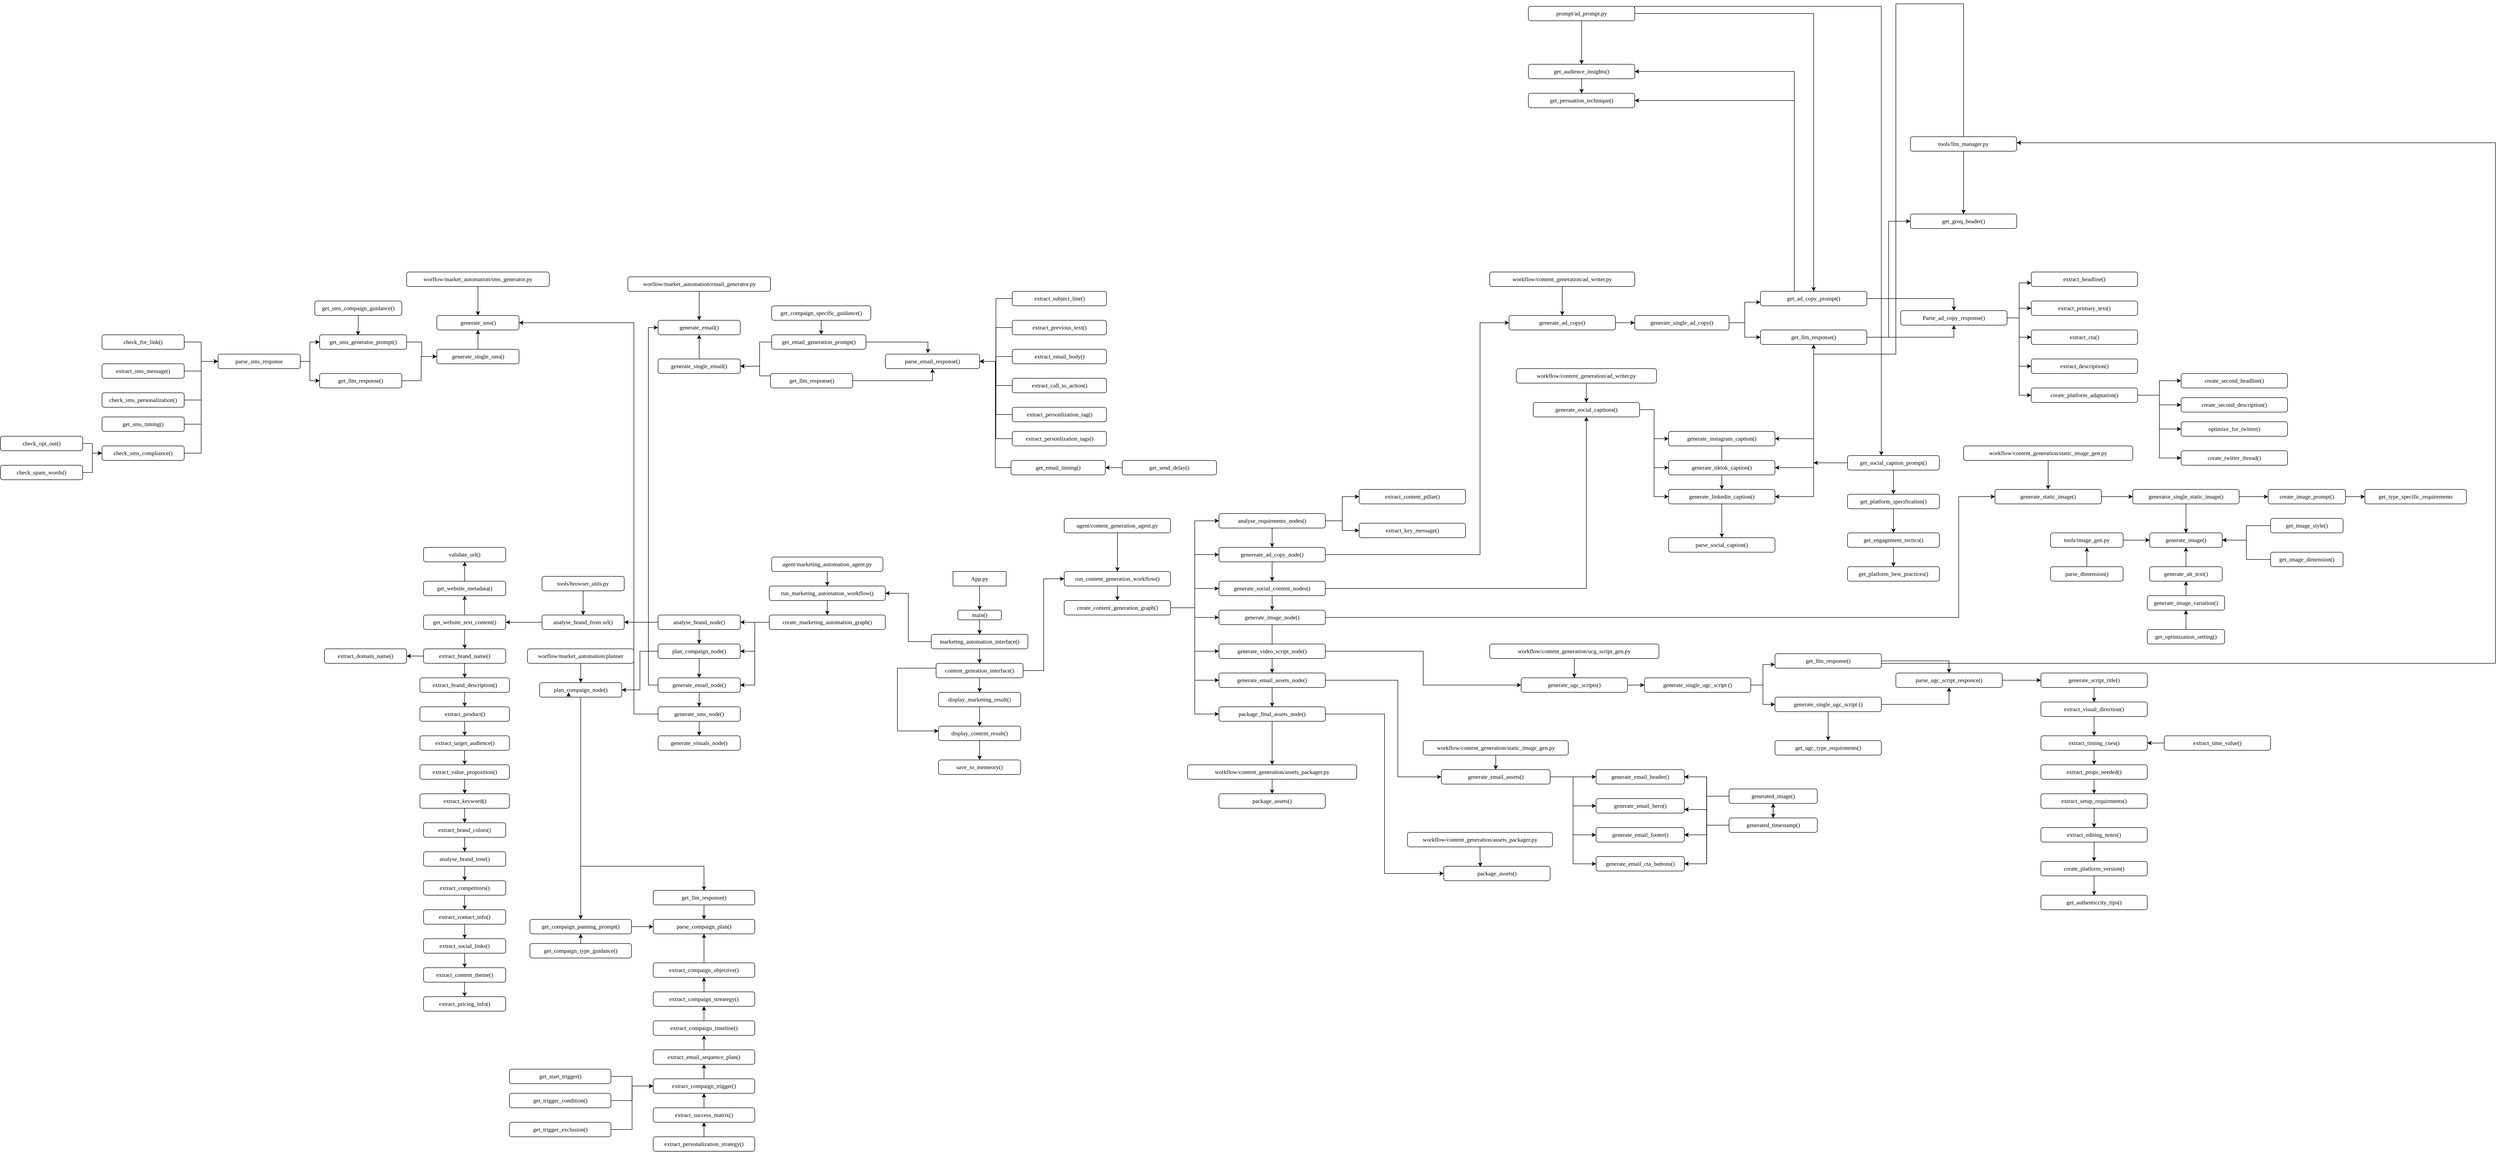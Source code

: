 <mxfile version="28.0.6">
  <diagram name="Page-1" id="PhSIt3erx-yEoBMiLVua">
    <mxGraphModel dx="3245" dy="1517" grid="1" gridSize="10" guides="1" tooltips="1" connect="1" arrows="1" fold="1" page="1" pageScale="1" pageWidth="850" pageHeight="1100" math="0" shadow="0">
      <root>
        <mxCell id="0" />
        <mxCell id="1" parent="0" />
        <mxCell id="I41wqXfKlDhKL_sKnhxB-92" value="" style="edgeStyle=orthogonalEdgeStyle;rounded=0;orthogonalLoop=1;jettySize=auto;html=1;" parent="1" source="I41wqXfKlDhKL_sKnhxB-11" target="I41wqXfKlDhKL_sKnhxB-14" edge="1">
          <mxGeometry relative="1" as="geometry" />
        </mxCell>
        <mxCell id="I41wqXfKlDhKL_sKnhxB-1" value="App.py" style="rounded=0;whiteSpace=wrap;html=1;fontFamily=Comic Sans MS;" parent="1" vertex="1">
          <mxGeometry x="-350" y="160" width="110" height="30" as="geometry" />
        </mxCell>
        <mxCell id="I41wqXfKlDhKL_sKnhxB-18" style="edgeStyle=orthogonalEdgeStyle;rounded=0;orthogonalLoop=1;jettySize=auto;html=1;exitX=0.5;exitY=1;exitDx=0;exitDy=0;entryX=0.5;entryY=0;entryDx=0;entryDy=0;fontFamily=Comic Sans MS;" parent="1" source="I41wqXfKlDhKL_sKnhxB-11" target="I41wqXfKlDhKL_sKnhxB-14" edge="1">
          <mxGeometry relative="1" as="geometry" />
        </mxCell>
        <mxCell id="I41wqXfKlDhKL_sKnhxB-23" style="edgeStyle=orthogonalEdgeStyle;rounded=0;orthogonalLoop=1;jettySize=auto;html=1;exitX=1;exitY=0.5;exitDx=0;exitDy=0;entryX=0;entryY=0.5;entryDx=0;entryDy=0;fontFamily=Comic Sans MS;" parent="1" source="I41wqXfKlDhKL_sKnhxB-13" target="I41wqXfKlDhKL_sKnhxB-22" edge="1">
          <mxGeometry relative="1" as="geometry" />
        </mxCell>
        <mxCell id="I41wqXfKlDhKL_sKnhxB-90" value="" style="edgeStyle=orthogonalEdgeStyle;rounded=0;orthogonalLoop=1;jettySize=auto;html=1;" parent="1" source="I41wqXfKlDhKL_sKnhxB-13" target="I41wqXfKlDhKL_sKnhxB-89" edge="1">
          <mxGeometry relative="1" as="geometry" />
        </mxCell>
        <mxCell id="YKoFIWiudNdsNnnSrc4A-44" style="edgeStyle=orthogonalEdgeStyle;rounded=0;orthogonalLoop=1;jettySize=auto;html=1;" parent="1" source="I41wqXfKlDhKL_sKnhxB-13" edge="1">
          <mxGeometry relative="1" as="geometry">
            <mxPoint x="-390" y="360.0" as="sourcePoint" />
            <mxPoint x="-380" y="490" as="targetPoint" />
            <Array as="points">
              <mxPoint x="-465" y="360" />
              <mxPoint x="-465" y="490" />
            </Array>
          </mxGeometry>
        </mxCell>
        <mxCell id="I41wqXfKlDhKL_sKnhxB-13" value="&lt;div style=&quot;&quot;&gt;&lt;span style=&quot;background-color: transparent; color: light-dark(rgb(0, 0, 0), rgb(255, 255, 255));&quot;&gt;content_genration_interface()&lt;/span&gt;&lt;/div&gt;" style="rounded=1;whiteSpace=wrap;html=1;align=center;fontFamily=Comic Sans MS;" parent="1" vertex="1">
          <mxGeometry x="-385" y="350" width="180" height="30" as="geometry" />
        </mxCell>
        <mxCell id="I41wqXfKlDhKL_sKnhxB-19" style="edgeStyle=orthogonalEdgeStyle;rounded=0;orthogonalLoop=1;jettySize=auto;html=1;exitX=0.5;exitY=1;exitDx=0;exitDy=0;entryX=0.5;entryY=0;entryDx=0;entryDy=0;fontFamily=Comic Sans MS;" parent="1" source="I41wqXfKlDhKL_sKnhxB-14" target="I41wqXfKlDhKL_sKnhxB-13" edge="1">
          <mxGeometry relative="1" as="geometry" />
        </mxCell>
        <mxCell id="2LITgmCbZiD976yNRts_-2" value="" style="edgeStyle=orthogonalEdgeStyle;rounded=0;orthogonalLoop=1;jettySize=auto;html=1;entryX=1;entryY=0.5;entryDx=0;entryDy=0;" parent="1" source="I41wqXfKlDhKL_sKnhxB-14" target="2LITgmCbZiD976yNRts_-1" edge="1">
          <mxGeometry relative="1" as="geometry" />
        </mxCell>
        <mxCell id="I41wqXfKlDhKL_sKnhxB-14" value="&lt;div style=&quot;&quot;&gt;&lt;span style=&quot;background-color: transparent; color: light-dark(rgb(0, 0, 0), rgb(255, 255, 255));&quot;&gt;marketing_automation_interface()&lt;/span&gt;&lt;/div&gt;" style="rounded=1;whiteSpace=wrap;html=1;align=center;fontFamily=Comic Sans MS;" parent="1" vertex="1">
          <mxGeometry x="-395" y="290" width="200" height="30" as="geometry" />
        </mxCell>
        <mxCell id="I41wqXfKlDhKL_sKnhxB-21" style="edgeStyle=orthogonalEdgeStyle;rounded=0;orthogonalLoop=1;jettySize=auto;html=1;exitX=0.5;exitY=1;exitDx=0;exitDy=0;entryX=0.5;entryY=0;entryDx=0;entryDy=0;fontFamily=Comic Sans MS;" parent="1" source="I41wqXfKlDhKL_sKnhxB-15" target="I41wqXfKlDhKL_sKnhxB-16" edge="1">
          <mxGeometry relative="1" as="geometry" />
        </mxCell>
        <mxCell id="I41wqXfKlDhKL_sKnhxB-15" value="&lt;div style=&quot;&quot;&gt;&lt;span style=&quot;background-color: transparent; color: light-dark(rgb(0, 0, 0), rgb(255, 255, 255));&quot;&gt;display_content_result()&lt;/span&gt;&lt;/div&gt;" style="rounded=1;whiteSpace=wrap;html=1;align=center;fontFamily=Comic Sans MS;" parent="1" vertex="1">
          <mxGeometry x="-380" y="480" width="170" height="30" as="geometry" />
        </mxCell>
        <mxCell id="I41wqXfKlDhKL_sKnhxB-16" value="&lt;div style=&quot;&quot;&gt;&lt;span style=&quot;background-color: transparent; color: light-dark(rgb(0, 0, 0), rgb(255, 255, 255));&quot;&gt;save_to_memeory()&lt;/span&gt;&lt;/div&gt;" style="rounded=1;whiteSpace=wrap;html=1;align=center;fontFamily=Comic Sans MS;" parent="1" vertex="1">
          <mxGeometry x="-380" y="550" width="170" height="30" as="geometry" />
        </mxCell>
        <mxCell id="I41wqXfKlDhKL_sKnhxB-33" style="edgeStyle=orthogonalEdgeStyle;rounded=0;orthogonalLoop=1;jettySize=auto;html=1;exitX=0.5;exitY=1;exitDx=0;exitDy=0;entryX=0.5;entryY=0;entryDx=0;entryDy=0;fontFamily=Comic Sans MS;" parent="1" source="I41wqXfKlDhKL_sKnhxB-22" target="I41wqXfKlDhKL_sKnhxB-32" edge="1">
          <mxGeometry relative="1" as="geometry" />
        </mxCell>
        <mxCell id="I41wqXfKlDhKL_sKnhxB-22" value="&lt;div style=&quot;&quot;&gt;&lt;span style=&quot;background-color: transparent; color: light-dark(rgb(0, 0, 0), rgb(255, 255, 255));&quot;&gt;run_content_generation_workflow()&lt;/span&gt;&lt;/div&gt;" style="rounded=1;whiteSpace=wrap;html=1;align=center;fontFamily=Comic Sans MS;" parent="1" vertex="1">
          <mxGeometry x="-120" y="160" width="220" height="30" as="geometry" />
        </mxCell>
        <mxCell id="I41wqXfKlDhKL_sKnhxB-31" value="" style="edgeStyle=orthogonalEdgeStyle;rounded=0;orthogonalLoop=1;jettySize=auto;html=1;fontFamily=Comic Sans MS;" parent="1" source="I41wqXfKlDhKL_sKnhxB-30" target="I41wqXfKlDhKL_sKnhxB-22" edge="1">
          <mxGeometry relative="1" as="geometry" />
        </mxCell>
        <mxCell id="I41wqXfKlDhKL_sKnhxB-30" value="&lt;div style=&quot;&quot;&gt;&lt;span style=&quot;background-color: transparent; color: light-dark(rgb(0, 0, 0), rgb(255, 255, 255));&quot;&gt;agent/content_generation_agent.py&lt;/span&gt;&lt;/div&gt;" style="rounded=1;whiteSpace=wrap;html=1;align=center;fontFamily=Comic Sans MS;" parent="1" vertex="1">
          <mxGeometry x="-120" y="50" width="220" height="30" as="geometry" />
        </mxCell>
        <mxCell id="I41wqXfKlDhKL_sKnhxB-40" style="edgeStyle=orthogonalEdgeStyle;rounded=0;orthogonalLoop=1;jettySize=auto;html=1;exitX=1;exitY=0.5;exitDx=0;exitDy=0;entryX=0;entryY=0.5;entryDx=0;entryDy=0;fontFamily=Comic Sans MS;" parent="1" source="I41wqXfKlDhKL_sKnhxB-32" target="I41wqXfKlDhKL_sKnhxB-39" edge="1">
          <mxGeometry relative="1" as="geometry" />
        </mxCell>
        <mxCell id="I41wqXfKlDhKL_sKnhxB-43" style="edgeStyle=orthogonalEdgeStyle;rounded=0;orthogonalLoop=1;jettySize=auto;html=1;entryX=0;entryY=0.5;entryDx=0;entryDy=0;fontFamily=Comic Sans MS;" parent="1" source="I41wqXfKlDhKL_sKnhxB-32" target="I41wqXfKlDhKL_sKnhxB-41" edge="1">
          <mxGeometry relative="1" as="geometry" />
        </mxCell>
        <mxCell id="I41wqXfKlDhKL_sKnhxB-53" style="edgeStyle=orthogonalEdgeStyle;rounded=0;orthogonalLoop=1;jettySize=auto;html=1;exitX=1;exitY=0.5;exitDx=0;exitDy=0;entryX=0;entryY=0.5;entryDx=0;entryDy=0;" parent="1" source="I41wqXfKlDhKL_sKnhxB-32" target="I41wqXfKlDhKL_sKnhxB-51" edge="1">
          <mxGeometry relative="1" as="geometry" />
        </mxCell>
        <mxCell id="I41wqXfKlDhKL_sKnhxB-61" style="edgeStyle=orthogonalEdgeStyle;rounded=0;orthogonalLoop=1;jettySize=auto;html=1;entryX=0;entryY=0.5;entryDx=0;entryDy=0;" parent="1" source="I41wqXfKlDhKL_sKnhxB-32" target="I41wqXfKlDhKL_sKnhxB-56" edge="1">
          <mxGeometry relative="1" as="geometry" />
        </mxCell>
        <mxCell id="I41wqXfKlDhKL_sKnhxB-68" style="edgeStyle=orthogonalEdgeStyle;rounded=0;orthogonalLoop=1;jettySize=auto;html=1;entryX=0;entryY=0.5;entryDx=0;entryDy=0;" parent="1" source="I41wqXfKlDhKL_sKnhxB-32" target="I41wqXfKlDhKL_sKnhxB-63" edge="1">
          <mxGeometry relative="1" as="geometry" />
        </mxCell>
        <mxCell id="I41wqXfKlDhKL_sKnhxB-69" style="edgeStyle=orthogonalEdgeStyle;rounded=0;orthogonalLoop=1;jettySize=auto;html=1;entryX=0;entryY=0.5;entryDx=0;entryDy=0;" parent="1" source="I41wqXfKlDhKL_sKnhxB-32" target="I41wqXfKlDhKL_sKnhxB-64" edge="1">
          <mxGeometry relative="1" as="geometry" />
        </mxCell>
        <mxCell id="I41wqXfKlDhKL_sKnhxB-70" style="edgeStyle=orthogonalEdgeStyle;rounded=0;orthogonalLoop=1;jettySize=auto;html=1;entryX=0;entryY=0.5;entryDx=0;entryDy=0;" parent="1" source="I41wqXfKlDhKL_sKnhxB-32" target="I41wqXfKlDhKL_sKnhxB-65" edge="1">
          <mxGeometry relative="1" as="geometry" />
        </mxCell>
        <mxCell id="I41wqXfKlDhKL_sKnhxB-32" value="&lt;div style=&quot;&quot;&gt;&lt;span style=&quot;background-color: transparent; color: light-dark(rgb(0, 0, 0), rgb(255, 255, 255));&quot;&gt;create_content_generation_graph()&lt;/span&gt;&lt;/div&gt;" style="rounded=1;whiteSpace=wrap;html=1;align=center;fontFamily=Comic Sans MS;" parent="1" vertex="1">
          <mxGeometry x="-120" y="220" width="220" height="30" as="geometry" />
        </mxCell>
        <mxCell id="I41wqXfKlDhKL_sKnhxB-34" value="&lt;div style=&quot;&quot;&gt;&lt;span style=&quot;background-color: transparent; color: light-dark(rgb(0, 0, 0), rgb(255, 255, 255));&quot;&gt;extract_&lt;/span&gt;&lt;span style=&quot;background-color: transparent; color: light-dark(rgb(0, 0, 0), rgb(255, 255, 255));&quot;&gt;content_pillar()&lt;/span&gt;&lt;/div&gt;" style="rounded=1;whiteSpace=wrap;html=1;align=center;fontFamily=Comic Sans MS;" parent="1" vertex="1">
          <mxGeometry x="490" y="-10" width="220" height="30" as="geometry" />
        </mxCell>
        <mxCell id="I41wqXfKlDhKL_sKnhxB-35" value="extract_key_message()" style="rounded=1;whiteSpace=wrap;html=1;align=center;fontFamily=Comic Sans MS;" parent="1" vertex="1">
          <mxGeometry x="490" y="60" width="220" height="30" as="geometry" />
        </mxCell>
        <mxCell id="I41wqXfKlDhKL_sKnhxB-44" style="edgeStyle=orthogonalEdgeStyle;rounded=0;orthogonalLoop=1;jettySize=auto;html=1;exitX=1;exitY=0.5;exitDx=0;exitDy=0;entryX=0;entryY=0.5;entryDx=0;entryDy=0;fontFamily=Comic Sans MS;" parent="1" source="I41wqXfKlDhKL_sKnhxB-39" target="I41wqXfKlDhKL_sKnhxB-34" edge="1">
          <mxGeometry relative="1" as="geometry" />
        </mxCell>
        <mxCell id="I41wqXfKlDhKL_sKnhxB-45" style="edgeStyle=orthogonalEdgeStyle;rounded=0;orthogonalLoop=1;jettySize=auto;html=1;entryX=0;entryY=0.5;entryDx=0;entryDy=0;fontFamily=Comic Sans MS;" parent="1" source="I41wqXfKlDhKL_sKnhxB-39" target="I41wqXfKlDhKL_sKnhxB-35" edge="1">
          <mxGeometry relative="1" as="geometry" />
        </mxCell>
        <mxCell id="I41wqXfKlDhKL_sKnhxB-46" style="edgeStyle=orthogonalEdgeStyle;rounded=0;orthogonalLoop=1;jettySize=auto;html=1;exitX=0.5;exitY=1;exitDx=0;exitDy=0;entryX=0.5;entryY=0;entryDx=0;entryDy=0;fontFamily=Comic Sans MS;" parent="1" source="I41wqXfKlDhKL_sKnhxB-39" target="I41wqXfKlDhKL_sKnhxB-41" edge="1">
          <mxGeometry relative="1" as="geometry" />
        </mxCell>
        <mxCell id="I41wqXfKlDhKL_sKnhxB-39" value="&lt;div style=&quot;&quot;&gt;&lt;span style=&quot;background-color: transparent; color: light-dark(rgb(0, 0, 0), rgb(255, 255, 255));&quot;&gt;analyse_requirments_nodes()&lt;/span&gt;&lt;/div&gt;" style="rounded=1;whiteSpace=wrap;html=1;align=center;fontFamily=Comic Sans MS;" parent="1" vertex="1">
          <mxGeometry x="200" y="40" width="220" height="30" as="geometry" />
        </mxCell>
        <mxCell id="I41wqXfKlDhKL_sKnhxB-48" style="edgeStyle=orthogonalEdgeStyle;rounded=0;orthogonalLoop=1;jettySize=auto;html=1;fontFamily=Comic Sans MS;" parent="1" source="I41wqXfKlDhKL_sKnhxB-41" target="I41wqXfKlDhKL_sKnhxB-47" edge="1">
          <mxGeometry relative="1" as="geometry">
            <Array as="points">
              <mxPoint x="740" y="125" />
              <mxPoint x="740" y="-355" />
            </Array>
          </mxGeometry>
        </mxCell>
        <mxCell id="I41wqXfKlDhKL_sKnhxB-52" value="" style="edgeStyle=orthogonalEdgeStyle;rounded=0;orthogonalLoop=1;jettySize=auto;html=1;" parent="1" source="I41wqXfKlDhKL_sKnhxB-41" target="I41wqXfKlDhKL_sKnhxB-51" edge="1">
          <mxGeometry relative="1" as="geometry" />
        </mxCell>
        <mxCell id="I41wqXfKlDhKL_sKnhxB-41" value="&lt;div style=&quot;&quot;&gt;genereate_ad_copy_node()&lt;/div&gt;" style="rounded=1;whiteSpace=wrap;html=1;align=center;fontFamily=Comic Sans MS;" parent="1" vertex="1">
          <mxGeometry x="200" y="110" width="220" height="30" as="geometry" />
        </mxCell>
        <mxCell id="BsjSLlZbcHOxAeTzs2Rg-7" value="" style="edgeStyle=orthogonalEdgeStyle;rounded=0;orthogonalLoop=1;jettySize=auto;html=1;" parent="1" source="I41wqXfKlDhKL_sKnhxB-47" target="BsjSLlZbcHOxAeTzs2Rg-6" edge="1">
          <mxGeometry relative="1" as="geometry" />
        </mxCell>
        <mxCell id="I41wqXfKlDhKL_sKnhxB-47" value="generate_ad_copy()" style="rounded=1;whiteSpace=wrap;html=1;align=center;fontFamily=Comic Sans MS;" parent="1" vertex="1">
          <mxGeometry x="800" y="-370" width="220" height="30" as="geometry" />
        </mxCell>
        <mxCell id="I41wqXfKlDhKL_sKnhxB-50" value="" style="edgeStyle=orthogonalEdgeStyle;rounded=0;orthogonalLoop=1;jettySize=auto;html=1;" parent="1" source="I41wqXfKlDhKL_sKnhxB-49" target="I41wqXfKlDhKL_sKnhxB-47" edge="1">
          <mxGeometry relative="1" as="geometry" />
        </mxCell>
        <mxCell id="I41wqXfKlDhKL_sKnhxB-49" value="workflow/content_generation/ad_writer.py" style="rounded=1;whiteSpace=wrap;html=1;align=center;fontFamily=Comic Sans MS;" parent="1" vertex="1">
          <mxGeometry x="760" y="-460" width="300" height="30" as="geometry" />
        </mxCell>
        <mxCell id="I41wqXfKlDhKL_sKnhxB-55" style="edgeStyle=orthogonalEdgeStyle;rounded=0;orthogonalLoop=1;jettySize=auto;html=1;" parent="1" source="I41wqXfKlDhKL_sKnhxB-51" target="I41wqXfKlDhKL_sKnhxB-54" edge="1">
          <mxGeometry relative="1" as="geometry" />
        </mxCell>
        <mxCell id="I41wqXfKlDhKL_sKnhxB-62" value="" style="edgeStyle=orthogonalEdgeStyle;rounded=0;orthogonalLoop=1;jettySize=auto;html=1;" parent="1" source="I41wqXfKlDhKL_sKnhxB-51" target="I41wqXfKlDhKL_sKnhxB-56" edge="1">
          <mxGeometry relative="1" as="geometry" />
        </mxCell>
        <mxCell id="I41wqXfKlDhKL_sKnhxB-51" value="&lt;div style=&quot;&quot;&gt;generate_social_content_nodes()&lt;/div&gt;" style="rounded=1;whiteSpace=wrap;html=1;align=center;fontFamily=Comic Sans MS;" parent="1" vertex="1">
          <mxGeometry x="200" y="180" width="220" height="30" as="geometry" />
        </mxCell>
        <mxCell id="BsjSLlZbcHOxAeTzs2Rg-52" style="edgeStyle=orthogonalEdgeStyle;rounded=0;orthogonalLoop=1;jettySize=auto;html=1;entryX=0;entryY=0.5;entryDx=0;entryDy=0;" parent="1" source="I41wqXfKlDhKL_sKnhxB-54" target="BsjSLlZbcHOxAeTzs2Rg-49" edge="1">
          <mxGeometry relative="1" as="geometry" />
        </mxCell>
        <mxCell id="BsjSLlZbcHOxAeTzs2Rg-53" style="edgeStyle=orthogonalEdgeStyle;rounded=0;orthogonalLoop=1;jettySize=auto;html=1;entryX=0;entryY=0.5;entryDx=0;entryDy=0;" parent="1" source="I41wqXfKlDhKL_sKnhxB-54" target="BsjSLlZbcHOxAeTzs2Rg-50" edge="1">
          <mxGeometry relative="1" as="geometry" />
        </mxCell>
        <mxCell id="BsjSLlZbcHOxAeTzs2Rg-54" style="edgeStyle=orthogonalEdgeStyle;rounded=0;orthogonalLoop=1;jettySize=auto;html=1;entryX=0;entryY=0.5;entryDx=0;entryDy=0;" parent="1" source="I41wqXfKlDhKL_sKnhxB-54" target="BsjSLlZbcHOxAeTzs2Rg-51" edge="1">
          <mxGeometry relative="1" as="geometry" />
        </mxCell>
        <mxCell id="I41wqXfKlDhKL_sKnhxB-54" value="generate_social_captions()" style="rounded=1;whiteSpace=wrap;html=1;align=center;fontFamily=Comic Sans MS;" parent="1" vertex="1">
          <mxGeometry x="850" y="-190" width="220" height="30" as="geometry" />
        </mxCell>
        <mxCell id="I41wqXfKlDhKL_sKnhxB-59" style="edgeStyle=orthogonalEdgeStyle;rounded=0;orthogonalLoop=1;jettySize=auto;html=1;entryX=0;entryY=0.5;entryDx=0;entryDy=0;" parent="1" source="I41wqXfKlDhKL_sKnhxB-56" target="I41wqXfKlDhKL_sKnhxB-57" edge="1">
          <mxGeometry relative="1" as="geometry">
            <Array as="points">
              <mxPoint x="1730" y="255" />
              <mxPoint x="1730" y="5" />
            </Array>
          </mxGeometry>
        </mxCell>
        <mxCell id="I41wqXfKlDhKL_sKnhxB-66" value="" style="edgeStyle=orthogonalEdgeStyle;rounded=0;orthogonalLoop=1;jettySize=auto;html=1;" parent="1" source="I41wqXfKlDhKL_sKnhxB-56" target="I41wqXfKlDhKL_sKnhxB-64" edge="1">
          <mxGeometry relative="1" as="geometry" />
        </mxCell>
        <mxCell id="I41wqXfKlDhKL_sKnhxB-56" value="&lt;div style=&quot;&quot;&gt;generate_image_node()&lt;/div&gt;" style="rounded=1;whiteSpace=wrap;html=1;align=center;fontFamily=Comic Sans MS;" parent="1" vertex="1">
          <mxGeometry x="200" y="240" width="220" height="30" as="geometry" />
        </mxCell>
        <mxCell id="BsjSLlZbcHOxAeTzs2Rg-76" value="" style="edgeStyle=orthogonalEdgeStyle;rounded=0;orthogonalLoop=1;jettySize=auto;html=1;" parent="1" source="I41wqXfKlDhKL_sKnhxB-57" target="BsjSLlZbcHOxAeTzs2Rg-75" edge="1">
          <mxGeometry relative="1" as="geometry" />
        </mxCell>
        <mxCell id="I41wqXfKlDhKL_sKnhxB-57" value="&lt;div style=&quot;&quot;&gt;generate_static_image()&lt;/div&gt;" style="rounded=1;whiteSpace=wrap;html=1;align=center;fontFamily=Comic Sans MS;" parent="1" vertex="1">
          <mxGeometry x="1805" y="-10" width="220" height="30" as="geometry" />
        </mxCell>
        <mxCell id="I41wqXfKlDhKL_sKnhxB-60" value="" style="edgeStyle=orthogonalEdgeStyle;rounded=0;orthogonalLoop=1;jettySize=auto;html=1;" parent="1" source="I41wqXfKlDhKL_sKnhxB-58" target="I41wqXfKlDhKL_sKnhxB-57" edge="1">
          <mxGeometry relative="1" as="geometry" />
        </mxCell>
        <mxCell id="I41wqXfKlDhKL_sKnhxB-58" value="&lt;div style=&quot;&quot;&gt;workflow/content_generation/static_image_gen.py&lt;/div&gt;" style="rounded=1;whiteSpace=wrap;html=1;align=center;fontFamily=Comic Sans MS;" parent="1" vertex="1">
          <mxGeometry x="1740" y="-100" width="350" height="30" as="geometry" />
        </mxCell>
        <mxCell id="I41wqXfKlDhKL_sKnhxB-77" style="edgeStyle=orthogonalEdgeStyle;rounded=0;orthogonalLoop=1;jettySize=auto;html=1;entryX=0;entryY=0.5;entryDx=0;entryDy=0;" parent="1" source="I41wqXfKlDhKL_sKnhxB-63" target="I41wqXfKlDhKL_sKnhxB-71" edge="1">
          <mxGeometry relative="1" as="geometry" />
        </mxCell>
        <mxCell id="I41wqXfKlDhKL_sKnhxB-63" value="&lt;div style=&quot;&quot;&gt;generate_video_script_node()&lt;/div&gt;" style="rounded=1;whiteSpace=wrap;html=1;align=center;fontFamily=Comic Sans MS;" parent="1" vertex="1">
          <mxGeometry x="200" y="310" width="220" height="30" as="geometry" />
        </mxCell>
        <mxCell id="I41wqXfKlDhKL_sKnhxB-67" value="" style="edgeStyle=orthogonalEdgeStyle;rounded=0;orthogonalLoop=1;jettySize=auto;html=1;" parent="1" source="I41wqXfKlDhKL_sKnhxB-64" target="I41wqXfKlDhKL_sKnhxB-65" edge="1">
          <mxGeometry relative="1" as="geometry" />
        </mxCell>
        <mxCell id="YKoFIWiudNdsNnnSrc4A-43" style="edgeStyle=orthogonalEdgeStyle;rounded=0;orthogonalLoop=1;jettySize=auto;html=1;entryX=0;entryY=0.5;entryDx=0;entryDy=0;" parent="1" source="I41wqXfKlDhKL_sKnhxB-64" target="I41wqXfKlDhKL_sKnhxB-80" edge="1">
          <mxGeometry relative="1" as="geometry">
            <Array as="points">
              <mxPoint x="570" y="385" />
              <mxPoint x="570" y="585" />
            </Array>
          </mxGeometry>
        </mxCell>
        <mxCell id="I41wqXfKlDhKL_sKnhxB-64" value="&lt;div style=&quot;&quot;&gt;generate_email_assets_node()&lt;/div&gt;" style="rounded=1;whiteSpace=wrap;html=1;align=center;fontFamily=Comic Sans MS;" parent="1" vertex="1">
          <mxGeometry x="200" y="370" width="220" height="30" as="geometry" />
        </mxCell>
        <mxCell id="I41wqXfKlDhKL_sKnhxB-88" style="edgeStyle=orthogonalEdgeStyle;rounded=0;orthogonalLoop=1;jettySize=auto;html=1;entryX=0.5;entryY=0;entryDx=0;entryDy=0;" parent="1" source="I41wqXfKlDhKL_sKnhxB-65" target="I41wqXfKlDhKL_sKnhxB-85" edge="1">
          <mxGeometry relative="1" as="geometry" />
        </mxCell>
        <mxCell id="YKoFIWiudNdsNnnSrc4A-78" style="edgeStyle=orthogonalEdgeStyle;rounded=0;orthogonalLoop=1;jettySize=auto;html=1;entryX=0;entryY=0.5;entryDx=0;entryDy=0;" parent="1" source="I41wqXfKlDhKL_sKnhxB-65" target="YKoFIWiudNdsNnnSrc4A-77" edge="1">
          <mxGeometry relative="1" as="geometry" />
        </mxCell>
        <mxCell id="I41wqXfKlDhKL_sKnhxB-65" value="&lt;div style=&quot;&quot;&gt;package_final_assets_node()&lt;/div&gt;" style="rounded=1;whiteSpace=wrap;html=1;align=center;fontFamily=Comic Sans MS;" parent="1" vertex="1">
          <mxGeometry x="200" y="440" width="220" height="30" as="geometry" />
        </mxCell>
        <mxCell id="YKoFIWiudNdsNnnSrc4A-10" value="" style="edgeStyle=orthogonalEdgeStyle;rounded=0;orthogonalLoop=1;jettySize=auto;html=1;" parent="1" source="I41wqXfKlDhKL_sKnhxB-71" target="YKoFIWiudNdsNnnSrc4A-9" edge="1">
          <mxGeometry relative="1" as="geometry" />
        </mxCell>
        <mxCell id="I41wqXfKlDhKL_sKnhxB-71" value="&lt;div style=&quot;&quot;&gt;generate_ugc_scripts()&lt;/div&gt;" style="rounded=1;whiteSpace=wrap;html=1;align=center;fontFamily=Comic Sans MS;" parent="1" vertex="1">
          <mxGeometry x="825" y="380" width="220" height="30" as="geometry" />
        </mxCell>
        <mxCell id="I41wqXfKlDhKL_sKnhxB-76" value="" style="edgeStyle=orthogonalEdgeStyle;rounded=0;orthogonalLoop=1;jettySize=auto;html=1;" parent="1" source="I41wqXfKlDhKL_sKnhxB-73" target="I41wqXfKlDhKL_sKnhxB-71" edge="1">
          <mxGeometry relative="1" as="geometry" />
        </mxCell>
        <mxCell id="I41wqXfKlDhKL_sKnhxB-73" value="&lt;div style=&quot;&quot;&gt;workflow/content_generation/ucg_script_gen.py&lt;/div&gt;" style="rounded=1;whiteSpace=wrap;html=1;align=center;fontFamily=Comic Sans MS;" parent="1" vertex="1">
          <mxGeometry x="760" y="310" width="350" height="30" as="geometry" />
        </mxCell>
        <mxCell id="YKoFIWiudNdsNnnSrc4A-49" value="" style="edgeStyle=orthogonalEdgeStyle;rounded=0;orthogonalLoop=1;jettySize=auto;html=1;" parent="1" source="I41wqXfKlDhKL_sKnhxB-80" target="YKoFIWiudNdsNnnSrc4A-48" edge="1">
          <mxGeometry relative="1" as="geometry" />
        </mxCell>
        <mxCell id="YKoFIWiudNdsNnnSrc4A-53" style="edgeStyle=orthogonalEdgeStyle;rounded=0;orthogonalLoop=1;jettySize=auto;html=1;entryX=0;entryY=0.5;entryDx=0;entryDy=0;" parent="1" source="I41wqXfKlDhKL_sKnhxB-80" target="YKoFIWiudNdsNnnSrc4A-50" edge="1">
          <mxGeometry relative="1" as="geometry" />
        </mxCell>
        <mxCell id="YKoFIWiudNdsNnnSrc4A-54" style="edgeStyle=orthogonalEdgeStyle;rounded=0;orthogonalLoop=1;jettySize=auto;html=1;entryX=0;entryY=0.5;entryDx=0;entryDy=0;" parent="1" source="I41wqXfKlDhKL_sKnhxB-80" target="YKoFIWiudNdsNnnSrc4A-51" edge="1">
          <mxGeometry relative="1" as="geometry" />
        </mxCell>
        <mxCell id="YKoFIWiudNdsNnnSrc4A-76" style="edgeStyle=orthogonalEdgeStyle;rounded=0;orthogonalLoop=1;jettySize=auto;html=1;entryX=0;entryY=0.5;entryDx=0;entryDy=0;" parent="1" source="I41wqXfKlDhKL_sKnhxB-80" target="YKoFIWiudNdsNnnSrc4A-52" edge="1">
          <mxGeometry relative="1" as="geometry" />
        </mxCell>
        <mxCell id="I41wqXfKlDhKL_sKnhxB-80" value="&lt;div style=&quot;&quot;&gt;generate_email_assets()&lt;/div&gt;" style="rounded=1;whiteSpace=wrap;html=1;align=center;fontFamily=Comic Sans MS;" parent="1" vertex="1">
          <mxGeometry x="660" y="570" width="225" height="30" as="geometry" />
        </mxCell>
        <mxCell id="I41wqXfKlDhKL_sKnhxB-83" value="&lt;div style=&quot;&quot;&gt;package_assets()&lt;/div&gt;" style="rounded=1;whiteSpace=wrap;html=1;align=center;fontFamily=Comic Sans MS;" parent="1" vertex="1">
          <mxGeometry x="200" y="620" width="220" height="30" as="geometry" />
        </mxCell>
        <mxCell id="I41wqXfKlDhKL_sKnhxB-87" value="" style="edgeStyle=orthogonalEdgeStyle;rounded=0;orthogonalLoop=1;jettySize=auto;html=1;" parent="1" source="I41wqXfKlDhKL_sKnhxB-85" target="I41wqXfKlDhKL_sKnhxB-83" edge="1">
          <mxGeometry relative="1" as="geometry" />
        </mxCell>
        <mxCell id="I41wqXfKlDhKL_sKnhxB-85" value="&lt;div style=&quot;&quot;&gt;workflow/content_generation/assets_packager.py&lt;/div&gt;" style="rounded=1;whiteSpace=wrap;html=1;align=center;fontFamily=Comic Sans MS;" parent="1" vertex="1">
          <mxGeometry x="135" y="560" width="350" height="30" as="geometry" />
        </mxCell>
        <mxCell id="I41wqXfKlDhKL_sKnhxB-91" value="" style="edgeStyle=orthogonalEdgeStyle;rounded=0;orthogonalLoop=1;jettySize=auto;html=1;" parent="1" source="I41wqXfKlDhKL_sKnhxB-89" target="I41wqXfKlDhKL_sKnhxB-15" edge="1">
          <mxGeometry relative="1" as="geometry" />
        </mxCell>
        <mxCell id="I41wqXfKlDhKL_sKnhxB-89" value="&lt;div style=&quot;&quot;&gt;&lt;span style=&quot;background-color: transparent; color: light-dark(rgb(0, 0, 0), rgb(255, 255, 255));&quot;&gt;display_marketing_result()&lt;/span&gt;&lt;/div&gt;" style="rounded=1;whiteSpace=wrap;html=1;align=center;fontFamily=Comic Sans MS;" parent="1" vertex="1">
          <mxGeometry x="-380" y="410" width="170" height="30" as="geometry" />
        </mxCell>
        <mxCell id="I41wqXfKlDhKL_sKnhxB-93" value="" style="edgeStyle=orthogonalEdgeStyle;rounded=0;orthogonalLoop=1;jettySize=auto;html=1;" parent="1" source="I41wqXfKlDhKL_sKnhxB-1" target="I41wqXfKlDhKL_sKnhxB-11" edge="1">
          <mxGeometry relative="1" as="geometry">
            <mxPoint x="-295" y="190" as="sourcePoint" />
            <mxPoint x="-295" y="290" as="targetPoint" />
          </mxGeometry>
        </mxCell>
        <mxCell id="I41wqXfKlDhKL_sKnhxB-11" value="main()" style="rounded=1;whiteSpace=wrap;html=1;fontFamily=Comic Sans MS;" parent="1" vertex="1">
          <mxGeometry x="-340" y="240" width="90" height="20" as="geometry" />
        </mxCell>
        <mxCell id="I41wqXfKlDhKL_sKnhxB-94" value="extract_headline()" style="rounded=1;whiteSpace=wrap;html=1;align=center;fontFamily=Comic Sans MS;" parent="1" vertex="1">
          <mxGeometry x="1880" y="-460" width="220" height="30" as="geometry" />
        </mxCell>
        <mxCell id="I41wqXfKlDhKL_sKnhxB-96" value="extract_primary_text()" style="rounded=1;whiteSpace=wrap;html=1;align=center;fontFamily=Comic Sans MS;" parent="1" vertex="1">
          <mxGeometry x="1880" y="-400" width="220" height="30" as="geometry" />
        </mxCell>
        <mxCell id="I41wqXfKlDhKL_sKnhxB-98" value="extract_cta()" style="rounded=1;whiteSpace=wrap;html=1;align=center;fontFamily=Comic Sans MS;" parent="1" vertex="1">
          <mxGeometry x="1880" y="-340" width="220" height="30" as="geometry" />
        </mxCell>
        <mxCell id="I41wqXfKlDhKL_sKnhxB-100" value="extract_description()" style="rounded=1;whiteSpace=wrap;html=1;align=center;fontFamily=Comic Sans MS;" parent="1" vertex="1">
          <mxGeometry x="1880" y="-280" width="220" height="30" as="geometry" />
        </mxCell>
        <mxCell id="2LITgmCbZiD976yNRts_-6" value="" style="edgeStyle=orthogonalEdgeStyle;rounded=0;orthogonalLoop=1;jettySize=auto;html=1;" parent="1" source="2LITgmCbZiD976yNRts_-1" target="2LITgmCbZiD976yNRts_-5" edge="1">
          <mxGeometry relative="1" as="geometry" />
        </mxCell>
        <mxCell id="2LITgmCbZiD976yNRts_-1" value="&lt;div style=&quot;&quot;&gt;&lt;span style=&quot;background-color: transparent; color: light-dark(rgb(0, 0, 0), rgb(255, 255, 255));&quot;&gt;run_marketing_automation_workflow()&lt;/span&gt;&lt;/div&gt;" style="rounded=1;whiteSpace=wrap;html=1;align=center;fontFamily=Comic Sans MS;" parent="1" vertex="1">
          <mxGeometry x="-730" y="190" width="240" height="30" as="geometry" />
        </mxCell>
        <mxCell id="2LITgmCbZiD976yNRts_-4" value="" style="edgeStyle=orthogonalEdgeStyle;rounded=0;orthogonalLoop=1;jettySize=auto;html=1;" parent="1" source="2LITgmCbZiD976yNRts_-3" target="2LITgmCbZiD976yNRts_-1" edge="1">
          <mxGeometry relative="1" as="geometry" />
        </mxCell>
        <mxCell id="2LITgmCbZiD976yNRts_-3" value="&lt;div style=&quot;&quot;&gt;&lt;span style=&quot;background-color: transparent; color: light-dark(rgb(0, 0, 0), rgb(255, 255, 255));&quot;&gt;agent/marketing_automation_agent.py&lt;/span&gt;&lt;/div&gt;" style="rounded=1;whiteSpace=wrap;html=1;align=center;fontFamily=Comic Sans MS;" parent="1" vertex="1">
          <mxGeometry x="-725" y="130" width="230" height="30" as="geometry" />
        </mxCell>
        <mxCell id="2LITgmCbZiD976yNRts_-8" value="" style="edgeStyle=orthogonalEdgeStyle;rounded=0;orthogonalLoop=1;jettySize=auto;html=1;" parent="1" source="2LITgmCbZiD976yNRts_-5" target="2LITgmCbZiD976yNRts_-7" edge="1">
          <mxGeometry relative="1" as="geometry" />
        </mxCell>
        <mxCell id="2LITgmCbZiD976yNRts_-54" style="edgeStyle=orthogonalEdgeStyle;rounded=0;orthogonalLoop=1;jettySize=auto;html=1;entryX=1;entryY=0.5;entryDx=0;entryDy=0;" parent="1" source="2LITgmCbZiD976yNRts_-5" target="2LITgmCbZiD976yNRts_-53" edge="1">
          <mxGeometry relative="1" as="geometry">
            <Array as="points">
              <mxPoint x="-760" y="265" />
              <mxPoint x="-760" y="325" />
            </Array>
          </mxGeometry>
        </mxCell>
        <mxCell id="BsjSLlZbcHOxAeTzs2Rg-3" style="edgeStyle=orthogonalEdgeStyle;rounded=0;orthogonalLoop=1;jettySize=auto;html=1;entryX=1;entryY=0.5;entryDx=0;entryDy=0;" parent="1" source="2LITgmCbZiD976yNRts_-5" target="BsjSLlZbcHOxAeTzs2Rg-1" edge="1">
          <mxGeometry relative="1" as="geometry" />
        </mxCell>
        <mxCell id="2LITgmCbZiD976yNRts_-5" value="&lt;div style=&quot;&quot;&gt;&lt;span style=&quot;background-color: transparent; color: light-dark(rgb(0, 0, 0), rgb(255, 255, 255));&quot;&gt;create_marketing_automation_graph()&lt;/span&gt;&lt;/div&gt;" style="rounded=1;whiteSpace=wrap;html=1;align=center;fontFamily=Comic Sans MS;" parent="1" vertex="1">
          <mxGeometry x="-730" y="250" width="240" height="30" as="geometry" />
        </mxCell>
        <mxCell id="2LITgmCbZiD976yNRts_-22" value="" style="edgeStyle=orthogonalEdgeStyle;rounded=0;orthogonalLoop=1;jettySize=auto;html=1;" parent="1" source="2LITgmCbZiD976yNRts_-7" target="2LITgmCbZiD976yNRts_-9" edge="1">
          <mxGeometry relative="1" as="geometry" />
        </mxCell>
        <mxCell id="2LITgmCbZiD976yNRts_-55" value="" style="edgeStyle=orthogonalEdgeStyle;rounded=0;orthogonalLoop=1;jettySize=auto;html=1;" parent="1" source="2LITgmCbZiD976yNRts_-7" target="2LITgmCbZiD976yNRts_-53" edge="1">
          <mxGeometry relative="1" as="geometry" />
        </mxCell>
        <mxCell id="2LITgmCbZiD976yNRts_-7" value="&lt;div style=&quot;&quot;&gt;&lt;span style=&quot;background-color: transparent; color: light-dark(rgb(0, 0, 0), rgb(255, 255, 255));&quot;&gt;analyse_brand_node()&lt;/span&gt;&lt;/div&gt;" style="rounded=1;whiteSpace=wrap;html=1;align=center;fontFamily=Comic Sans MS;" parent="1" vertex="1">
          <mxGeometry x="-960" y="250" width="170" height="30" as="geometry" />
        </mxCell>
        <mxCell id="2LITgmCbZiD976yNRts_-23" value="" style="edgeStyle=orthogonalEdgeStyle;rounded=0;orthogonalLoop=1;jettySize=auto;html=1;" parent="1" source="2LITgmCbZiD976yNRts_-9" target="2LITgmCbZiD976yNRts_-13" edge="1">
          <mxGeometry relative="1" as="geometry" />
        </mxCell>
        <mxCell id="2LITgmCbZiD976yNRts_-9" value="&lt;div style=&quot;&quot;&gt;&lt;span style=&quot;background-color: transparent; color: light-dark(rgb(0, 0, 0), rgb(255, 255, 255));&quot;&gt;analyse_brand_from url()&lt;/span&gt;&lt;/div&gt;" style="rounded=1;whiteSpace=wrap;html=1;align=center;fontFamily=Comic Sans MS;" parent="1" vertex="1">
          <mxGeometry x="-1200" y="250" width="170" height="30" as="geometry" />
        </mxCell>
        <mxCell id="2LITgmCbZiD976yNRts_-12" value="" style="edgeStyle=orthogonalEdgeStyle;rounded=0;orthogonalLoop=1;jettySize=auto;html=1;" parent="1" source="2LITgmCbZiD976yNRts_-11" target="2LITgmCbZiD976yNRts_-9" edge="1">
          <mxGeometry relative="1" as="geometry" />
        </mxCell>
        <mxCell id="2LITgmCbZiD976yNRts_-11" value="&lt;div style=&quot;&quot;&gt;&lt;span style=&quot;background-color: transparent; color: light-dark(rgb(0, 0, 0), rgb(255, 255, 255));&quot;&gt;tools/browser_utils.py&lt;/span&gt;&lt;/div&gt;" style="rounded=1;whiteSpace=wrap;html=1;align=center;fontFamily=Comic Sans MS;" parent="1" vertex="1">
          <mxGeometry x="-1200" y="170" width="170" height="30" as="geometry" />
        </mxCell>
        <mxCell id="2LITgmCbZiD976yNRts_-25" value="" style="edgeStyle=orthogonalEdgeStyle;rounded=0;orthogonalLoop=1;jettySize=auto;html=1;" parent="1" source="2LITgmCbZiD976yNRts_-13" target="2LITgmCbZiD976yNRts_-24" edge="1">
          <mxGeometry relative="1" as="geometry" />
        </mxCell>
        <mxCell id="2LITgmCbZiD976yNRts_-51" value="" style="edgeStyle=orthogonalEdgeStyle;rounded=0;orthogonalLoop=1;jettySize=auto;html=1;" parent="1" source="2LITgmCbZiD976yNRts_-13" target="2LITgmCbZiD976yNRts_-15" edge="1">
          <mxGeometry relative="1" as="geometry" />
        </mxCell>
        <mxCell id="2LITgmCbZiD976yNRts_-13" value="&lt;div style=&quot;&quot;&gt;&lt;span style=&quot;background-color: transparent; color: light-dark(rgb(0, 0, 0), rgb(255, 255, 255));&quot;&gt;get_website_text_content()&lt;/span&gt;&lt;/div&gt;" style="rounded=1;whiteSpace=wrap;html=1;align=center;fontFamily=Comic Sans MS;" parent="1" vertex="1">
          <mxGeometry x="-1445" y="250" width="170" height="30" as="geometry" />
        </mxCell>
        <mxCell id="2LITgmCbZiD976yNRts_-14" value="&lt;div style=&quot;&quot;&gt;&lt;span style=&quot;background-color: transparent; color: light-dark(rgb(0, 0, 0), rgb(255, 255, 255));&quot;&gt;validate_url()&lt;/span&gt;&lt;/div&gt;" style="rounded=1;whiteSpace=wrap;html=1;align=center;fontFamily=Comic Sans MS;" parent="1" vertex="1">
          <mxGeometry x="-1445" y="110" width="170" height="30" as="geometry" />
        </mxCell>
        <mxCell id="2LITgmCbZiD976yNRts_-52" value="" style="edgeStyle=orthogonalEdgeStyle;rounded=0;orthogonalLoop=1;jettySize=auto;html=1;" parent="1" source="2LITgmCbZiD976yNRts_-15" target="2LITgmCbZiD976yNRts_-14" edge="1">
          <mxGeometry relative="1" as="geometry" />
        </mxCell>
        <mxCell id="2LITgmCbZiD976yNRts_-15" value="&lt;div style=&quot;&quot;&gt;&lt;span style=&quot;background-color: transparent; color: light-dark(rgb(0, 0, 0), rgb(255, 255, 255));&quot;&gt;get_website_metadata()&lt;/span&gt;&lt;/div&gt;" style="rounded=1;whiteSpace=wrap;html=1;align=center;fontFamily=Comic Sans MS;" parent="1" vertex="1">
          <mxGeometry x="-1445" y="180" width="170" height="30" as="geometry" />
        </mxCell>
        <mxCell id="2LITgmCbZiD976yNRts_-48" value="" style="edgeStyle=orthogonalEdgeStyle;rounded=0;orthogonalLoop=1;jettySize=auto;html=1;" parent="1" source="2LITgmCbZiD976yNRts_-16" target="2LITgmCbZiD976yNRts_-47" edge="1">
          <mxGeometry relative="1" as="geometry" />
        </mxCell>
        <mxCell id="2LITgmCbZiD976yNRts_-16" value="&lt;div style=&quot;&quot;&gt;&lt;span style=&quot;background-color: transparent; color: light-dark(rgb(0, 0, 0), rgb(255, 255, 255));&quot;&gt;extract_social_links()&lt;/span&gt;&lt;/div&gt;" style="rounded=1;whiteSpace=wrap;html=1;align=center;fontFamily=Comic Sans MS;" parent="1" vertex="1">
          <mxGeometry x="-1445" y="920" width="170" height="30" as="geometry" />
        </mxCell>
        <mxCell id="2LITgmCbZiD976yNRts_-41" value="" style="edgeStyle=orthogonalEdgeStyle;rounded=0;orthogonalLoop=1;jettySize=auto;html=1;" parent="1" source="2LITgmCbZiD976yNRts_-19" target="2LITgmCbZiD976yNRts_-40" edge="1">
          <mxGeometry relative="1" as="geometry" />
        </mxCell>
        <mxCell id="2LITgmCbZiD976yNRts_-19" value="&lt;div style=&quot;&quot;&gt;&lt;span style=&quot;background-color: transparent; color: light-dark(rgb(0, 0, 0), rgb(255, 255, 255));&quot;&gt;extract_brand_colors()&lt;/span&gt;&lt;/div&gt;" style="rounded=1;whiteSpace=wrap;html=1;align=center;fontFamily=Comic Sans MS;" parent="1" vertex="1">
          <mxGeometry x="-1445" y="680" width="170" height="30" as="geometry" />
        </mxCell>
        <mxCell id="2LITgmCbZiD976yNRts_-27" value="" style="edgeStyle=orthogonalEdgeStyle;rounded=0;orthogonalLoop=1;jettySize=auto;html=1;" parent="1" source="2LITgmCbZiD976yNRts_-24" target="2LITgmCbZiD976yNRts_-26" edge="1">
          <mxGeometry relative="1" as="geometry" />
        </mxCell>
        <mxCell id="2LITgmCbZiD976yNRts_-29" value="" style="edgeStyle=orthogonalEdgeStyle;rounded=0;orthogonalLoop=1;jettySize=auto;html=1;" parent="1" source="2LITgmCbZiD976yNRts_-24" target="2LITgmCbZiD976yNRts_-28" edge="1">
          <mxGeometry relative="1" as="geometry" />
        </mxCell>
        <mxCell id="2LITgmCbZiD976yNRts_-24" value="&lt;div style=&quot;&quot;&gt;&lt;span style=&quot;background-color: transparent; color: light-dark(rgb(0, 0, 0), rgb(255, 255, 255));&quot;&gt;extract_brand_name()&lt;/span&gt;&lt;/div&gt;" style="rounded=1;whiteSpace=wrap;html=1;align=center;fontFamily=Comic Sans MS;" parent="1" vertex="1">
          <mxGeometry x="-1445" y="320" width="170" height="30" as="geometry" />
        </mxCell>
        <mxCell id="2LITgmCbZiD976yNRts_-26" value="&lt;div style=&quot;&quot;&gt;&lt;span style=&quot;background-color: transparent; color: light-dark(rgb(0, 0, 0), rgb(255, 255, 255));&quot;&gt;extract_domain_name()&lt;/span&gt;&lt;/div&gt;" style="rounded=1;whiteSpace=wrap;html=1;align=center;fontFamily=Comic Sans MS;" parent="1" vertex="1">
          <mxGeometry x="-1650" y="320" width="170" height="30" as="geometry" />
        </mxCell>
        <mxCell id="2LITgmCbZiD976yNRts_-31" value="" style="edgeStyle=orthogonalEdgeStyle;rounded=0;orthogonalLoop=1;jettySize=auto;html=1;" parent="1" source="2LITgmCbZiD976yNRts_-28" target="2LITgmCbZiD976yNRts_-30" edge="1">
          <mxGeometry relative="1" as="geometry" />
        </mxCell>
        <mxCell id="2LITgmCbZiD976yNRts_-28" value="&lt;div style=&quot;&quot;&gt;&lt;span style=&quot;background-color: transparent; color: light-dark(rgb(0, 0, 0), rgb(255, 255, 255));&quot;&gt;extract_brand_description()&lt;/span&gt;&lt;/div&gt;" style="rounded=1;whiteSpace=wrap;html=1;align=center;fontFamily=Comic Sans MS;" parent="1" vertex="1">
          <mxGeometry x="-1452.5" y="380" width="185" height="30" as="geometry" />
        </mxCell>
        <mxCell id="2LITgmCbZiD976yNRts_-33" value="" style="edgeStyle=orthogonalEdgeStyle;rounded=0;orthogonalLoop=1;jettySize=auto;html=1;" parent="1" source="2LITgmCbZiD976yNRts_-30" target="2LITgmCbZiD976yNRts_-32" edge="1">
          <mxGeometry relative="1" as="geometry" />
        </mxCell>
        <mxCell id="2LITgmCbZiD976yNRts_-30" value="&lt;div style=&quot;&quot;&gt;&lt;span style=&quot;background-color: transparent; color: light-dark(rgb(0, 0, 0), rgb(255, 255, 255));&quot;&gt;extract_product()&lt;/span&gt;&lt;/div&gt;" style="rounded=1;whiteSpace=wrap;html=1;align=center;fontFamily=Comic Sans MS;" parent="1" vertex="1">
          <mxGeometry x="-1452.5" y="440" width="185" height="30" as="geometry" />
        </mxCell>
        <mxCell id="2LITgmCbZiD976yNRts_-35" value="" style="edgeStyle=orthogonalEdgeStyle;rounded=0;orthogonalLoop=1;jettySize=auto;html=1;" parent="1" source="2LITgmCbZiD976yNRts_-32" target="2LITgmCbZiD976yNRts_-34" edge="1">
          <mxGeometry relative="1" as="geometry" />
        </mxCell>
        <mxCell id="2LITgmCbZiD976yNRts_-32" value="&lt;div style=&quot;&quot;&gt;&lt;span style=&quot;background-color: transparent; color: light-dark(rgb(0, 0, 0), rgb(255, 255, 255));&quot;&gt;extract_target_audience()&lt;/span&gt;&lt;/div&gt;" style="rounded=1;whiteSpace=wrap;html=1;align=center;fontFamily=Comic Sans MS;" parent="1" vertex="1">
          <mxGeometry x="-1452.5" y="500" width="185" height="30" as="geometry" />
        </mxCell>
        <mxCell id="2LITgmCbZiD976yNRts_-37" value="" style="edgeStyle=orthogonalEdgeStyle;rounded=0;orthogonalLoop=1;jettySize=auto;html=1;" parent="1" source="2LITgmCbZiD976yNRts_-34" target="2LITgmCbZiD976yNRts_-36" edge="1">
          <mxGeometry relative="1" as="geometry" />
        </mxCell>
        <mxCell id="2LITgmCbZiD976yNRts_-34" value="&lt;div style=&quot;&quot;&gt;&lt;span style=&quot;background-color: transparent; color: light-dark(rgb(0, 0, 0), rgb(255, 255, 255));&quot;&gt;extract_value_proposition()&lt;/span&gt;&lt;/div&gt;" style="rounded=1;whiteSpace=wrap;html=1;align=center;fontFamily=Comic Sans MS;" parent="1" vertex="1">
          <mxGeometry x="-1452.5" y="560" width="185" height="30" as="geometry" />
        </mxCell>
        <mxCell id="2LITgmCbZiD976yNRts_-39" value="" style="edgeStyle=orthogonalEdgeStyle;rounded=0;orthogonalLoop=1;jettySize=auto;html=1;" parent="1" source="2LITgmCbZiD976yNRts_-36" target="2LITgmCbZiD976yNRts_-19" edge="1">
          <mxGeometry relative="1" as="geometry" />
        </mxCell>
        <mxCell id="2LITgmCbZiD976yNRts_-36" value="&lt;div style=&quot;&quot;&gt;&lt;span style=&quot;background-color: transparent; color: light-dark(rgb(0, 0, 0), rgb(255, 255, 255));&quot;&gt;extract_keyword()&lt;/span&gt;&lt;/div&gt;" style="rounded=1;whiteSpace=wrap;html=1;align=center;fontFamily=Comic Sans MS;" parent="1" vertex="1">
          <mxGeometry x="-1452.5" y="620" width="185" height="30" as="geometry" />
        </mxCell>
        <mxCell id="2LITgmCbZiD976yNRts_-38" style="edgeStyle=orthogonalEdgeStyle;rounded=0;orthogonalLoop=1;jettySize=auto;html=1;exitX=0.5;exitY=1;exitDx=0;exitDy=0;" parent="1" source="2LITgmCbZiD976yNRts_-19" target="2LITgmCbZiD976yNRts_-19" edge="1">
          <mxGeometry relative="1" as="geometry" />
        </mxCell>
        <mxCell id="2LITgmCbZiD976yNRts_-43" value="" style="edgeStyle=orthogonalEdgeStyle;rounded=0;orthogonalLoop=1;jettySize=auto;html=1;" parent="1" source="2LITgmCbZiD976yNRts_-40" target="2LITgmCbZiD976yNRts_-42" edge="1">
          <mxGeometry relative="1" as="geometry" />
        </mxCell>
        <mxCell id="2LITgmCbZiD976yNRts_-40" value="&lt;div style=&quot;&quot;&gt;&lt;span style=&quot;background-color: transparent; color: light-dark(rgb(0, 0, 0), rgb(255, 255, 255));&quot;&gt;analyse_brand_tone()&lt;/span&gt;&lt;/div&gt;" style="rounded=1;whiteSpace=wrap;html=1;align=center;fontFamily=Comic Sans MS;" parent="1" vertex="1">
          <mxGeometry x="-1445" y="740" width="170" height="30" as="geometry" />
        </mxCell>
        <mxCell id="2LITgmCbZiD976yNRts_-45" value="" style="edgeStyle=orthogonalEdgeStyle;rounded=0;orthogonalLoop=1;jettySize=auto;html=1;" parent="1" source="2LITgmCbZiD976yNRts_-42" target="2LITgmCbZiD976yNRts_-44" edge="1">
          <mxGeometry relative="1" as="geometry" />
        </mxCell>
        <mxCell id="2LITgmCbZiD976yNRts_-42" value="&lt;div style=&quot;&quot;&gt;&lt;span style=&quot;background-color: transparent; color: light-dark(rgb(0, 0, 0), rgb(255, 255, 255));&quot;&gt;extract_competitors()&lt;/span&gt;&lt;/div&gt;" style="rounded=1;whiteSpace=wrap;html=1;align=center;fontFamily=Comic Sans MS;" parent="1" vertex="1">
          <mxGeometry x="-1445" y="800" width="170" height="30" as="geometry" />
        </mxCell>
        <mxCell id="2LITgmCbZiD976yNRts_-46" value="" style="edgeStyle=orthogonalEdgeStyle;rounded=0;orthogonalLoop=1;jettySize=auto;html=1;" parent="1" source="2LITgmCbZiD976yNRts_-44" target="2LITgmCbZiD976yNRts_-16" edge="1">
          <mxGeometry relative="1" as="geometry" />
        </mxCell>
        <mxCell id="2LITgmCbZiD976yNRts_-44" value="&lt;div style=&quot;&quot;&gt;&lt;span style=&quot;background-color: transparent; color: light-dark(rgb(0, 0, 0), rgb(255, 255, 255));&quot;&gt;extract_contact_info()&lt;/span&gt;&lt;/div&gt;" style="rounded=1;whiteSpace=wrap;html=1;align=center;fontFamily=Comic Sans MS;" parent="1" vertex="1">
          <mxGeometry x="-1445" y="860" width="170" height="30" as="geometry" />
        </mxCell>
        <mxCell id="2LITgmCbZiD976yNRts_-50" value="" style="edgeStyle=orthogonalEdgeStyle;rounded=0;orthogonalLoop=1;jettySize=auto;html=1;" parent="1" source="2LITgmCbZiD976yNRts_-47" target="2LITgmCbZiD976yNRts_-49" edge="1">
          <mxGeometry relative="1" as="geometry" />
        </mxCell>
        <mxCell id="2LITgmCbZiD976yNRts_-47" value="&lt;div style=&quot;&quot;&gt;&lt;span style=&quot;background-color: transparent; color: light-dark(rgb(0, 0, 0), rgb(255, 255, 255));&quot;&gt;extract_content_theme()&lt;/span&gt;&lt;/div&gt;" style="rounded=1;whiteSpace=wrap;html=1;align=center;fontFamily=Comic Sans MS;" parent="1" vertex="1">
          <mxGeometry x="-1445" y="980" width="170" height="30" as="geometry" />
        </mxCell>
        <mxCell id="2LITgmCbZiD976yNRts_-49" value="&lt;div style=&quot;&quot;&gt;&lt;span style=&quot;background-color: transparent; color: light-dark(rgb(0, 0, 0), rgb(255, 255, 255));&quot;&gt;extract_pricing_info()&lt;/span&gt;&lt;/div&gt;" style="rounded=1;whiteSpace=wrap;html=1;align=center;fontFamily=Comic Sans MS;" parent="1" vertex="1">
          <mxGeometry x="-1445" y="1040" width="170" height="30" as="geometry" />
        </mxCell>
        <mxCell id="BsjSLlZbcHOxAeTzs2Rg-2" value="" style="edgeStyle=orthogonalEdgeStyle;rounded=0;orthogonalLoop=1;jettySize=auto;html=1;" parent="1" source="2LITgmCbZiD976yNRts_-53" target="BsjSLlZbcHOxAeTzs2Rg-1" edge="1">
          <mxGeometry relative="1" as="geometry" />
        </mxCell>
        <mxCell id="xNMsq_Hyd-jjSCXlrYEu-3" style="edgeStyle=orthogonalEdgeStyle;rounded=0;orthogonalLoop=1;jettySize=auto;html=1;entryX=1;entryY=0.5;entryDx=0;entryDy=0;" edge="1" parent="1" source="2LITgmCbZiD976yNRts_-53" target="xNMsq_Hyd-jjSCXlrYEu-1">
          <mxGeometry relative="1" as="geometry" />
        </mxCell>
        <mxCell id="2LITgmCbZiD976yNRts_-53" value="&lt;div style=&quot;&quot;&gt;&lt;span style=&quot;background-color: transparent; color: light-dark(rgb(0, 0, 0), rgb(255, 255, 255));&quot;&gt;plan_compaign_node()&lt;/span&gt;&lt;/div&gt;" style="rounded=1;whiteSpace=wrap;html=1;align=center;fontFamily=Comic Sans MS;" parent="1" vertex="1">
          <mxGeometry x="-960" y="310" width="170" height="30" as="geometry" />
        </mxCell>
        <mxCell id="xNMsq_Hyd-jjSCXlrYEu-48" style="edgeStyle=orthogonalEdgeStyle;rounded=0;orthogonalLoop=1;jettySize=auto;html=1;entryX=0;entryY=0.5;entryDx=0;entryDy=0;" edge="1" parent="1" source="BsjSLlZbcHOxAeTzs2Rg-1" target="xNMsq_Hyd-jjSCXlrYEu-47">
          <mxGeometry relative="1" as="geometry">
            <Array as="points">
              <mxPoint x="-980" y="395" />
              <mxPoint x="-980" y="-345" />
            </Array>
          </mxGeometry>
        </mxCell>
        <mxCell id="xNMsq_Hyd-jjSCXlrYEu-124" value="" style="edgeStyle=orthogonalEdgeStyle;rounded=0;orthogonalLoop=1;jettySize=auto;html=1;" edge="1" parent="1" source="BsjSLlZbcHOxAeTzs2Rg-1" target="xNMsq_Hyd-jjSCXlrYEu-45">
          <mxGeometry relative="1" as="geometry" />
        </mxCell>
        <mxCell id="BsjSLlZbcHOxAeTzs2Rg-1" value="&lt;div style=&quot;&quot;&gt;&lt;span style=&quot;background-color: transparent; color: light-dark(rgb(0, 0, 0), rgb(255, 255, 255));&quot;&gt;generate_email_node()&lt;/span&gt;&lt;/div&gt;" style="rounded=1;whiteSpace=wrap;html=1;align=center;fontFamily=Comic Sans MS;" parent="1" vertex="1">
          <mxGeometry x="-960" y="380" width="170" height="30" as="geometry" />
        </mxCell>
        <mxCell id="BsjSLlZbcHOxAeTzs2Rg-9" style="edgeStyle=orthogonalEdgeStyle;rounded=0;orthogonalLoop=1;jettySize=auto;html=1;entryX=0;entryY=0.75;entryDx=0;entryDy=0;" parent="1" source="BsjSLlZbcHOxAeTzs2Rg-6" target="BsjSLlZbcHOxAeTzs2Rg-8" edge="1">
          <mxGeometry relative="1" as="geometry" />
        </mxCell>
        <mxCell id="BsjSLlZbcHOxAeTzs2Rg-12" style="edgeStyle=orthogonalEdgeStyle;rounded=0;orthogonalLoop=1;jettySize=auto;html=1;entryX=0;entryY=0.5;entryDx=0;entryDy=0;" parent="1" source="BsjSLlZbcHOxAeTzs2Rg-6" target="BsjSLlZbcHOxAeTzs2Rg-10" edge="1">
          <mxGeometry relative="1" as="geometry" />
        </mxCell>
        <mxCell id="BsjSLlZbcHOxAeTzs2Rg-6" value="generate_single_ad_copy()" style="rounded=1;whiteSpace=wrap;html=1;align=center;fontFamily=Comic Sans MS;" parent="1" vertex="1">
          <mxGeometry x="1060" y="-370" width="195" height="30" as="geometry" />
        </mxCell>
        <mxCell id="BsjSLlZbcHOxAeTzs2Rg-13" style="edgeStyle=orthogonalEdgeStyle;rounded=0;orthogonalLoop=1;jettySize=auto;html=1;" parent="1" source="BsjSLlZbcHOxAeTzs2Rg-8" target="BsjSLlZbcHOxAeTzs2Rg-11" edge="1">
          <mxGeometry relative="1" as="geometry" />
        </mxCell>
        <mxCell id="BsjSLlZbcHOxAeTzs2Rg-21" style="edgeStyle=orthogonalEdgeStyle;rounded=0;orthogonalLoop=1;jettySize=auto;html=1;entryX=1;entryY=0.5;entryDx=0;entryDy=0;" parent="1" source="BsjSLlZbcHOxAeTzs2Rg-8" target="BsjSLlZbcHOxAeTzs2Rg-20" edge="1">
          <mxGeometry relative="1" as="geometry">
            <Array as="points">
              <mxPoint x="1390" y="-875" />
            </Array>
          </mxGeometry>
        </mxCell>
        <mxCell id="BsjSLlZbcHOxAeTzs2Rg-23" style="edgeStyle=orthogonalEdgeStyle;rounded=0;orthogonalLoop=1;jettySize=auto;html=1;entryX=1;entryY=0.5;entryDx=0;entryDy=0;" parent="1" source="BsjSLlZbcHOxAeTzs2Rg-8" target="BsjSLlZbcHOxAeTzs2Rg-22" edge="1">
          <mxGeometry relative="1" as="geometry">
            <Array as="points">
              <mxPoint x="1390" y="-815" />
            </Array>
          </mxGeometry>
        </mxCell>
        <mxCell id="BsjSLlZbcHOxAeTzs2Rg-8" value="get_ad_copy_prompt()" style="rounded=1;whiteSpace=wrap;html=1;align=center;fontFamily=Comic Sans MS;" parent="1" vertex="1">
          <mxGeometry x="1320" y="-420" width="220" height="30" as="geometry" />
        </mxCell>
        <mxCell id="BsjSLlZbcHOxAeTzs2Rg-14" style="edgeStyle=orthogonalEdgeStyle;rounded=0;orthogonalLoop=1;jettySize=auto;html=1;entryX=0.5;entryY=1;entryDx=0;entryDy=0;" parent="1" source="BsjSLlZbcHOxAeTzs2Rg-10" target="BsjSLlZbcHOxAeTzs2Rg-11" edge="1">
          <mxGeometry relative="1" as="geometry" />
        </mxCell>
        <mxCell id="BsjSLlZbcHOxAeTzs2Rg-28" style="edgeStyle=orthogonalEdgeStyle;rounded=0;orthogonalLoop=1;jettySize=auto;html=1;entryX=0;entryY=0.5;entryDx=0;entryDy=0;" parent="1" source="BsjSLlZbcHOxAeTzs2Rg-10" target="BsjSLlZbcHOxAeTzs2Rg-27" edge="1">
          <mxGeometry relative="1" as="geometry" />
        </mxCell>
        <mxCell id="BsjSLlZbcHOxAeTzs2Rg-55" style="edgeStyle=orthogonalEdgeStyle;rounded=0;orthogonalLoop=1;jettySize=auto;html=1;entryX=1;entryY=0.5;entryDx=0;entryDy=0;" parent="1" source="BsjSLlZbcHOxAeTzs2Rg-10" target="BsjSLlZbcHOxAeTzs2Rg-49" edge="1">
          <mxGeometry relative="1" as="geometry" />
        </mxCell>
        <mxCell id="BsjSLlZbcHOxAeTzs2Rg-56" style="edgeStyle=orthogonalEdgeStyle;rounded=0;orthogonalLoop=1;jettySize=auto;html=1;entryX=1;entryY=0.5;entryDx=0;entryDy=0;" parent="1" source="BsjSLlZbcHOxAeTzs2Rg-10" target="BsjSLlZbcHOxAeTzs2Rg-50" edge="1">
          <mxGeometry relative="1" as="geometry" />
        </mxCell>
        <mxCell id="BsjSLlZbcHOxAeTzs2Rg-57" style="edgeStyle=orthogonalEdgeStyle;rounded=0;orthogonalLoop=1;jettySize=auto;html=1;entryX=1;entryY=0.5;entryDx=0;entryDy=0;" parent="1" source="BsjSLlZbcHOxAeTzs2Rg-10" target="BsjSLlZbcHOxAeTzs2Rg-51" edge="1">
          <mxGeometry relative="1" as="geometry" />
        </mxCell>
        <mxCell id="BsjSLlZbcHOxAeTzs2Rg-10" value="get_llm_response()" style="rounded=1;whiteSpace=wrap;html=1;align=center;fontFamily=Comic Sans MS;" parent="1" vertex="1">
          <mxGeometry x="1320" y="-340" width="220" height="30" as="geometry" />
        </mxCell>
        <mxCell id="BsjSLlZbcHOxAeTzs2Rg-32" style="edgeStyle=orthogonalEdgeStyle;rounded=0;orthogonalLoop=1;jettySize=auto;html=1;entryX=0;entryY=0.75;entryDx=0;entryDy=0;" parent="1" source="BsjSLlZbcHOxAeTzs2Rg-11" target="I41wqXfKlDhKL_sKnhxB-94" edge="1">
          <mxGeometry relative="1" as="geometry" />
        </mxCell>
        <mxCell id="BsjSLlZbcHOxAeTzs2Rg-33" style="edgeStyle=orthogonalEdgeStyle;rounded=0;orthogonalLoop=1;jettySize=auto;html=1;" parent="1" source="BsjSLlZbcHOxAeTzs2Rg-11" target="I41wqXfKlDhKL_sKnhxB-96" edge="1">
          <mxGeometry relative="1" as="geometry" />
        </mxCell>
        <mxCell id="BsjSLlZbcHOxAeTzs2Rg-34" style="edgeStyle=orthogonalEdgeStyle;rounded=0;orthogonalLoop=1;jettySize=auto;html=1;entryX=0;entryY=0.5;entryDx=0;entryDy=0;" parent="1" source="BsjSLlZbcHOxAeTzs2Rg-11" target="I41wqXfKlDhKL_sKnhxB-98" edge="1">
          <mxGeometry relative="1" as="geometry" />
        </mxCell>
        <mxCell id="BsjSLlZbcHOxAeTzs2Rg-35" style="edgeStyle=orthogonalEdgeStyle;rounded=0;orthogonalLoop=1;jettySize=auto;html=1;entryX=0;entryY=0.5;entryDx=0;entryDy=0;" parent="1" source="BsjSLlZbcHOxAeTzs2Rg-11" target="I41wqXfKlDhKL_sKnhxB-100" edge="1">
          <mxGeometry relative="1" as="geometry" />
        </mxCell>
        <mxCell id="BsjSLlZbcHOxAeTzs2Rg-37" style="edgeStyle=orthogonalEdgeStyle;rounded=0;orthogonalLoop=1;jettySize=auto;html=1;entryX=0;entryY=0.5;entryDx=0;entryDy=0;" parent="1" source="BsjSLlZbcHOxAeTzs2Rg-11" target="BsjSLlZbcHOxAeTzs2Rg-36" edge="1">
          <mxGeometry relative="1" as="geometry" />
        </mxCell>
        <mxCell id="BsjSLlZbcHOxAeTzs2Rg-11" value="Parse_ad_copy_response()" style="rounded=1;whiteSpace=wrap;html=1;align=center;fontFamily=Comic Sans MS;" parent="1" vertex="1">
          <mxGeometry x="1610" y="-380" width="220" height="30" as="geometry" />
        </mxCell>
        <mxCell id="BsjSLlZbcHOxAeTzs2Rg-16" style="edgeStyle=orthogonalEdgeStyle;rounded=0;orthogonalLoop=1;jettySize=auto;html=1;entryX=0.5;entryY=0;entryDx=0;entryDy=0;" parent="1" source="BsjSLlZbcHOxAeTzs2Rg-15" target="BsjSLlZbcHOxAeTzs2Rg-8" edge="1">
          <mxGeometry relative="1" as="geometry" />
        </mxCell>
        <mxCell id="BsjSLlZbcHOxAeTzs2Rg-24" style="edgeStyle=orthogonalEdgeStyle;rounded=0;orthogonalLoop=1;jettySize=auto;html=1;entryX=0.5;entryY=0;entryDx=0;entryDy=0;" parent="1" source="BsjSLlZbcHOxAeTzs2Rg-15" target="BsjSLlZbcHOxAeTzs2Rg-20" edge="1">
          <mxGeometry relative="1" as="geometry" />
        </mxCell>
        <mxCell id="BsjSLlZbcHOxAeTzs2Rg-15" value="prompt/ad_prompt.py" style="rounded=1;whiteSpace=wrap;html=1;align=center;fontFamily=Comic Sans MS;" parent="1" vertex="1">
          <mxGeometry x="840" y="-1010" width="220" height="30" as="geometry" />
        </mxCell>
        <mxCell id="BsjSLlZbcHOxAeTzs2Rg-19" style="edgeStyle=orthogonalEdgeStyle;rounded=0;orthogonalLoop=1;jettySize=auto;html=1;entryX=0.5;entryY=1;entryDx=0;entryDy=0;" parent="1" source="BsjSLlZbcHOxAeTzs2Rg-17" target="BsjSLlZbcHOxAeTzs2Rg-10" edge="1">
          <mxGeometry relative="1" as="geometry">
            <Array as="points">
              <mxPoint x="1600" y="-1015" />
              <mxPoint x="1600" y="-290" />
              <mxPoint x="1430" y="-290" />
            </Array>
          </mxGeometry>
        </mxCell>
        <mxCell id="BsjSLlZbcHOxAeTzs2Rg-29" value="" style="edgeStyle=orthogonalEdgeStyle;rounded=0;orthogonalLoop=1;jettySize=auto;html=1;" parent="1" source="BsjSLlZbcHOxAeTzs2Rg-17" target="BsjSLlZbcHOxAeTzs2Rg-27" edge="1">
          <mxGeometry relative="1" as="geometry" />
        </mxCell>
        <mxCell id="BsjSLlZbcHOxAeTzs2Rg-17" value="tools/llm_manager.py" style="rounded=1;whiteSpace=wrap;html=1;align=center;fontFamily=Comic Sans MS;" parent="1" vertex="1">
          <mxGeometry x="1630" y="-740" width="220" height="30" as="geometry" />
        </mxCell>
        <mxCell id="BsjSLlZbcHOxAeTzs2Rg-25" value="" style="edgeStyle=orthogonalEdgeStyle;rounded=0;orthogonalLoop=1;jettySize=auto;html=1;" parent="1" source="BsjSLlZbcHOxAeTzs2Rg-20" target="BsjSLlZbcHOxAeTzs2Rg-22" edge="1">
          <mxGeometry relative="1" as="geometry" />
        </mxCell>
        <mxCell id="BsjSLlZbcHOxAeTzs2Rg-20" value="get_audience_insights&lt;span style=&quot;background-color: transparent; color: light-dark(rgb(0, 0, 0), rgb(255, 255, 255));&quot;&gt;()&lt;/span&gt;" style="rounded=1;whiteSpace=wrap;html=1;align=center;fontFamily=Comic Sans MS;" parent="1" vertex="1">
          <mxGeometry x="840" y="-890" width="220" height="30" as="geometry" />
        </mxCell>
        <mxCell id="BsjSLlZbcHOxAeTzs2Rg-22" value="get_persuation_technique&lt;span style=&quot;background-color: transparent; color: light-dark(rgb(0, 0, 0), rgb(255, 255, 255));&quot;&gt;()&lt;/span&gt;" style="rounded=1;whiteSpace=wrap;html=1;align=center;fontFamily=Comic Sans MS;" parent="1" vertex="1">
          <mxGeometry x="840" y="-830" width="220" height="30" as="geometry" />
        </mxCell>
        <mxCell id="BsjSLlZbcHOxAeTzs2Rg-27" value="get_groq_header()" style="rounded=1;whiteSpace=wrap;html=1;align=center;fontFamily=Comic Sans MS;" parent="1" vertex="1">
          <mxGeometry x="1630" y="-580" width="220" height="30" as="geometry" />
        </mxCell>
        <mxCell id="BsjSLlZbcHOxAeTzs2Rg-40" style="edgeStyle=orthogonalEdgeStyle;rounded=0;orthogonalLoop=1;jettySize=auto;html=1;entryX=0;entryY=0.5;entryDx=0;entryDy=0;" parent="1" source="BsjSLlZbcHOxAeTzs2Rg-36" target="BsjSLlZbcHOxAeTzs2Rg-38" edge="1">
          <mxGeometry relative="1" as="geometry" />
        </mxCell>
        <mxCell id="BsjSLlZbcHOxAeTzs2Rg-41" style="edgeStyle=orthogonalEdgeStyle;rounded=0;orthogonalLoop=1;jettySize=auto;html=1;" parent="1" source="BsjSLlZbcHOxAeTzs2Rg-36" target="BsjSLlZbcHOxAeTzs2Rg-39" edge="1">
          <mxGeometry relative="1" as="geometry" />
        </mxCell>
        <mxCell id="BsjSLlZbcHOxAeTzs2Rg-43" style="edgeStyle=orthogonalEdgeStyle;rounded=0;orthogonalLoop=1;jettySize=auto;html=1;entryX=0;entryY=0.5;entryDx=0;entryDy=0;" parent="1" source="BsjSLlZbcHOxAeTzs2Rg-36" target="BsjSLlZbcHOxAeTzs2Rg-42" edge="1">
          <mxGeometry relative="1" as="geometry" />
        </mxCell>
        <mxCell id="BsjSLlZbcHOxAeTzs2Rg-45" style="edgeStyle=orthogonalEdgeStyle;rounded=0;orthogonalLoop=1;jettySize=auto;html=1;entryX=0;entryY=0.5;entryDx=0;entryDy=0;" parent="1" source="BsjSLlZbcHOxAeTzs2Rg-36" target="BsjSLlZbcHOxAeTzs2Rg-44" edge="1">
          <mxGeometry relative="1" as="geometry" />
        </mxCell>
        <mxCell id="BsjSLlZbcHOxAeTzs2Rg-36" value="create_platform_adaptation()" style="rounded=1;whiteSpace=wrap;html=1;align=center;fontFamily=Comic Sans MS;" parent="1" vertex="1">
          <mxGeometry x="1880" y="-220" width="220" height="30" as="geometry" />
        </mxCell>
        <mxCell id="BsjSLlZbcHOxAeTzs2Rg-38" value="create_second_headline()" style="rounded=1;whiteSpace=wrap;html=1;align=center;fontFamily=Comic Sans MS;" parent="1" vertex="1">
          <mxGeometry x="2190" y="-250" width="220" height="30" as="geometry" />
        </mxCell>
        <mxCell id="BsjSLlZbcHOxAeTzs2Rg-39" value="create_second_description()" style="rounded=1;whiteSpace=wrap;html=1;align=center;fontFamily=Comic Sans MS;" parent="1" vertex="1">
          <mxGeometry x="2190" y="-200" width="220" height="30" as="geometry" />
        </mxCell>
        <mxCell id="BsjSLlZbcHOxAeTzs2Rg-42" value="optimize_for_twitter()" style="rounded=1;whiteSpace=wrap;html=1;align=center;fontFamily=Comic Sans MS;" parent="1" vertex="1">
          <mxGeometry x="2190" y="-150" width="220" height="30" as="geometry" />
        </mxCell>
        <mxCell id="BsjSLlZbcHOxAeTzs2Rg-44" value="create_twitter_thread()" style="rounded=1;whiteSpace=wrap;html=1;align=center;fontFamily=Comic Sans MS;" parent="1" vertex="1">
          <mxGeometry x="2190" y="-90" width="220" height="30" as="geometry" />
        </mxCell>
        <mxCell id="BsjSLlZbcHOxAeTzs2Rg-46" style="edgeStyle=orthogonalEdgeStyle;rounded=0;orthogonalLoop=1;jettySize=auto;html=1;exitX=0.5;exitY=1;exitDx=0;exitDy=0;" parent="1" source="I41wqXfKlDhKL_sKnhxB-54" target="I41wqXfKlDhKL_sKnhxB-54" edge="1">
          <mxGeometry relative="1" as="geometry" />
        </mxCell>
        <mxCell id="BsjSLlZbcHOxAeTzs2Rg-48" style="edgeStyle=orthogonalEdgeStyle;rounded=0;orthogonalLoop=1;jettySize=auto;html=1;entryX=0.5;entryY=0;entryDx=0;entryDy=0;" parent="1" source="BsjSLlZbcHOxAeTzs2Rg-47" target="I41wqXfKlDhKL_sKnhxB-54" edge="1">
          <mxGeometry relative="1" as="geometry" />
        </mxCell>
        <mxCell id="BsjSLlZbcHOxAeTzs2Rg-47" value="workflow/content_generation/ad_writer.py" style="rounded=1;whiteSpace=wrap;html=1;align=center;fontFamily=Comic Sans MS;" parent="1" vertex="1">
          <mxGeometry x="815" y="-260" width="290" height="30" as="geometry" />
        </mxCell>
        <mxCell id="BsjSLlZbcHOxAeTzs2Rg-73" value="" style="edgeStyle=orthogonalEdgeStyle;rounded=0;orthogonalLoop=1;jettySize=auto;html=1;" parent="1" source="BsjSLlZbcHOxAeTzs2Rg-49" target="BsjSLlZbcHOxAeTzs2Rg-51" edge="1">
          <mxGeometry relative="1" as="geometry" />
        </mxCell>
        <mxCell id="BsjSLlZbcHOxAeTzs2Rg-49" value="generate_instagram_caption()" style="rounded=1;whiteSpace=wrap;html=1;align=center;fontFamily=Comic Sans MS;" parent="1" vertex="1">
          <mxGeometry x="1130" y="-130" width="220" height="30" as="geometry" />
        </mxCell>
        <mxCell id="BsjSLlZbcHOxAeTzs2Rg-50" value="generate_tiktok_caption()" style="rounded=1;whiteSpace=wrap;html=1;align=center;fontFamily=Comic Sans MS;" parent="1" vertex="1">
          <mxGeometry x="1130" y="-70" width="220" height="30" as="geometry" />
        </mxCell>
        <mxCell id="BsjSLlZbcHOxAeTzs2Rg-72" style="edgeStyle=orthogonalEdgeStyle;rounded=0;orthogonalLoop=1;jettySize=auto;html=1;entryX=0.5;entryY=0;entryDx=0;entryDy=0;" parent="1" source="BsjSLlZbcHOxAeTzs2Rg-51" target="BsjSLlZbcHOxAeTzs2Rg-71" edge="1">
          <mxGeometry relative="1" as="geometry" />
        </mxCell>
        <mxCell id="BsjSLlZbcHOxAeTzs2Rg-51" value="generate_linkedin_caption()" style="rounded=1;whiteSpace=wrap;html=1;align=center;fontFamily=Comic Sans MS;" parent="1" vertex="1">
          <mxGeometry x="1130" y="-10" width="220" height="30" as="geometry" />
        </mxCell>
        <mxCell id="BsjSLlZbcHOxAeTzs2Rg-60" style="edgeStyle=orthogonalEdgeStyle;rounded=0;orthogonalLoop=1;jettySize=auto;html=1;" parent="1" source="BsjSLlZbcHOxAeTzs2Rg-59" edge="1">
          <mxGeometry relative="1" as="geometry">
            <mxPoint x="1430" y="-65" as="targetPoint" />
          </mxGeometry>
        </mxCell>
        <mxCell id="BsjSLlZbcHOxAeTzs2Rg-65" value="" style="edgeStyle=orthogonalEdgeStyle;rounded=0;orthogonalLoop=1;jettySize=auto;html=1;" parent="1" source="BsjSLlZbcHOxAeTzs2Rg-59" target="BsjSLlZbcHOxAeTzs2Rg-61" edge="1">
          <mxGeometry relative="1" as="geometry" />
        </mxCell>
        <mxCell id="BsjSLlZbcHOxAeTzs2Rg-59" value="get_social_caption_prompt()" style="rounded=1;whiteSpace=wrap;html=1;align=center;fontFamily=Comic Sans MS;" parent="1" vertex="1">
          <mxGeometry x="1500" y="-80" width="190" height="30" as="geometry" />
        </mxCell>
        <mxCell id="BsjSLlZbcHOxAeTzs2Rg-66" value="" style="edgeStyle=orthogonalEdgeStyle;rounded=0;orthogonalLoop=1;jettySize=auto;html=1;" parent="1" source="BsjSLlZbcHOxAeTzs2Rg-61" target="BsjSLlZbcHOxAeTzs2Rg-63" edge="1">
          <mxGeometry relative="1" as="geometry" />
        </mxCell>
        <mxCell id="BsjSLlZbcHOxAeTzs2Rg-61" value="get_platform_specification()" style="rounded=1;whiteSpace=wrap;html=1;align=center;fontFamily=Comic Sans MS;" parent="1" vertex="1">
          <mxGeometry x="1500" width="190" height="30" as="geometry" />
        </mxCell>
        <mxCell id="BsjSLlZbcHOxAeTzs2Rg-68" value="" style="edgeStyle=orthogonalEdgeStyle;rounded=0;orthogonalLoop=1;jettySize=auto;html=1;" parent="1" source="BsjSLlZbcHOxAeTzs2Rg-63" target="BsjSLlZbcHOxAeTzs2Rg-64" edge="1">
          <mxGeometry relative="1" as="geometry" />
        </mxCell>
        <mxCell id="BsjSLlZbcHOxAeTzs2Rg-63" value="get_engagement_tectics()" style="rounded=1;whiteSpace=wrap;html=1;align=center;fontFamily=Comic Sans MS;" parent="1" vertex="1">
          <mxGeometry x="1500" y="80" width="190" height="30" as="geometry" />
        </mxCell>
        <mxCell id="BsjSLlZbcHOxAeTzs2Rg-64" value="get_platform_best_practices()" style="rounded=1;whiteSpace=wrap;html=1;align=center;fontFamily=Comic Sans MS;" parent="1" vertex="1">
          <mxGeometry x="1500" y="150" width="190" height="30" as="geometry" />
        </mxCell>
        <mxCell id="BsjSLlZbcHOxAeTzs2Rg-69" style="edgeStyle=orthogonalEdgeStyle;rounded=0;orthogonalLoop=1;jettySize=auto;html=1;entryX=0.368;entryY=0;entryDx=0;entryDy=0;entryPerimeter=0;exitX=1;exitY=0.5;exitDx=0;exitDy=0;" parent="1" source="BsjSLlZbcHOxAeTzs2Rg-15" target="BsjSLlZbcHOxAeTzs2Rg-59" edge="1">
          <mxGeometry relative="1" as="geometry">
            <mxPoint x="1070" y="-1010" as="sourcePoint" />
            <mxPoint x="1570" y="-81" as="targetPoint" />
            <Array as="points">
              <mxPoint x="1060" y="-1010" />
              <mxPoint x="1570" y="-1010" />
            </Array>
          </mxGeometry>
        </mxCell>
        <mxCell id="BsjSLlZbcHOxAeTzs2Rg-71" value="parse_social_caption()" style="rounded=1;whiteSpace=wrap;html=1;align=center;fontFamily=Comic Sans MS;" parent="1" vertex="1">
          <mxGeometry x="1130" y="90" width="220" height="30" as="geometry" />
        </mxCell>
        <mxCell id="lO5FkO71Hy5fOjykV0-8-2" style="edgeStyle=orthogonalEdgeStyle;rounded=0;orthogonalLoop=1;jettySize=auto;html=1;entryX=0;entryY=0.5;entryDx=0;entryDy=0;" parent="1" source="BsjSLlZbcHOxAeTzs2Rg-75" target="lO5FkO71Hy5fOjykV0-8-1" edge="1">
          <mxGeometry relative="1" as="geometry" />
        </mxCell>
        <mxCell id="lO5FkO71Hy5fOjykV0-8-8" value="" style="edgeStyle=orthogonalEdgeStyle;rounded=0;orthogonalLoop=1;jettySize=auto;html=1;" parent="1" source="BsjSLlZbcHOxAeTzs2Rg-75" target="lO5FkO71Hy5fOjykV0-8-7" edge="1">
          <mxGeometry relative="1" as="geometry" />
        </mxCell>
        <mxCell id="BsjSLlZbcHOxAeTzs2Rg-75" value="&lt;div style=&quot;&quot;&gt;generator_single_static_image()&lt;/div&gt;" style="rounded=1;whiteSpace=wrap;html=1;align=center;fontFamily=Comic Sans MS;" parent="1" vertex="1">
          <mxGeometry x="2090" y="-10" width="220" height="30" as="geometry" />
        </mxCell>
        <mxCell id="lO5FkO71Hy5fOjykV0-8-4" value="" style="edgeStyle=orthogonalEdgeStyle;rounded=0;orthogonalLoop=1;jettySize=auto;html=1;" parent="1" source="lO5FkO71Hy5fOjykV0-8-1" target="lO5FkO71Hy5fOjykV0-8-3" edge="1">
          <mxGeometry relative="1" as="geometry" />
        </mxCell>
        <mxCell id="lO5FkO71Hy5fOjykV0-8-1" value="&lt;div style=&quot;&quot;&gt;create_image_prompt()&lt;/div&gt;" style="rounded=1;whiteSpace=wrap;html=1;align=center;fontFamily=Comic Sans MS;" parent="1" vertex="1">
          <mxGeometry x="2370" y="-10" width="160" height="30" as="geometry" />
        </mxCell>
        <mxCell id="lO5FkO71Hy5fOjykV0-8-3" value="&lt;div style=&quot;&quot;&gt;get_type_specific_requirements&lt;/div&gt;" style="rounded=1;whiteSpace=wrap;html=1;align=center;fontFamily=Comic Sans MS;" parent="1" vertex="1">
          <mxGeometry x="2570" y="-10" width="210" height="30" as="geometry" />
        </mxCell>
        <mxCell id="lO5FkO71Hy5fOjykV0-8-9" style="edgeStyle=orthogonalEdgeStyle;rounded=0;orthogonalLoop=1;jettySize=auto;html=1;entryX=1;entryY=0.5;entryDx=0;entryDy=0;" parent="1" source="lO5FkO71Hy5fOjykV0-8-5" target="lO5FkO71Hy5fOjykV0-8-7" edge="1">
          <mxGeometry relative="1" as="geometry" />
        </mxCell>
        <mxCell id="lO5FkO71Hy5fOjykV0-8-5" value="&lt;div style=&quot;&quot;&gt;get_image_style()&lt;/div&gt;" style="rounded=1;whiteSpace=wrap;html=1;align=center;fontFamily=Comic Sans MS;" parent="1" vertex="1">
          <mxGeometry x="2375" y="50" width="150" height="30" as="geometry" />
        </mxCell>
        <mxCell id="lO5FkO71Hy5fOjykV0-8-10" style="edgeStyle=orthogonalEdgeStyle;rounded=0;orthogonalLoop=1;jettySize=auto;html=1;entryX=1;entryY=0.5;entryDx=0;entryDy=0;" parent="1" source="lO5FkO71Hy5fOjykV0-8-6" target="lO5FkO71Hy5fOjykV0-8-7" edge="1">
          <mxGeometry relative="1" as="geometry" />
        </mxCell>
        <mxCell id="lO5FkO71Hy5fOjykV0-8-6" value="&lt;div style=&quot;&quot;&gt;get_image_dimension()&lt;/div&gt;" style="rounded=1;whiteSpace=wrap;html=1;align=center;fontFamily=Comic Sans MS;" parent="1" vertex="1">
          <mxGeometry x="2375" y="120" width="150" height="30" as="geometry" />
        </mxCell>
        <mxCell id="lO5FkO71Hy5fOjykV0-8-7" value="&lt;div style=&quot;&quot;&gt;generate_image()&lt;/div&gt;" style="rounded=1;whiteSpace=wrap;html=1;align=center;fontFamily=Comic Sans MS;" parent="1" vertex="1">
          <mxGeometry x="2125" y="80" width="150" height="30" as="geometry" />
        </mxCell>
        <mxCell id="lO5FkO71Hy5fOjykV0-8-12" value="" style="edgeStyle=orthogonalEdgeStyle;rounded=0;orthogonalLoop=1;jettySize=auto;html=1;" parent="1" source="lO5FkO71Hy5fOjykV0-8-11" target="lO5FkO71Hy5fOjykV0-8-7" edge="1">
          <mxGeometry relative="1" as="geometry" />
        </mxCell>
        <mxCell id="lO5FkO71Hy5fOjykV0-8-11" value="&lt;div style=&quot;&quot;&gt;tools/image_gen.py&lt;/div&gt;" style="rounded=1;whiteSpace=wrap;html=1;align=center;fontFamily=Comic Sans MS;" parent="1" vertex="1">
          <mxGeometry x="1920" y="80" width="150" height="30" as="geometry" />
        </mxCell>
        <mxCell id="YKoFIWiudNdsNnnSrc4A-1" value="" style="edgeStyle=orthogonalEdgeStyle;rounded=0;orthogonalLoop=1;jettySize=auto;html=1;" parent="1" source="lO5FkO71Hy5fOjykV0-8-13" target="lO5FkO71Hy5fOjykV0-8-11" edge="1">
          <mxGeometry relative="1" as="geometry" />
        </mxCell>
        <mxCell id="lO5FkO71Hy5fOjykV0-8-13" value="&lt;div style=&quot;&quot;&gt;parse_dimension()&lt;/div&gt;" style="rounded=1;whiteSpace=wrap;html=1;align=center;fontFamily=Comic Sans MS;" parent="1" vertex="1">
          <mxGeometry x="1920" y="150" width="150" height="30" as="geometry" />
        </mxCell>
        <mxCell id="YKoFIWiudNdsNnnSrc4A-5" value="" style="edgeStyle=orthogonalEdgeStyle;rounded=0;orthogonalLoop=1;jettySize=auto;html=1;" parent="1" source="YKoFIWiudNdsNnnSrc4A-2" target="lO5FkO71Hy5fOjykV0-8-7" edge="1">
          <mxGeometry relative="1" as="geometry" />
        </mxCell>
        <mxCell id="YKoFIWiudNdsNnnSrc4A-2" value="&lt;div style=&quot;&quot;&gt;generate_alt_text()&lt;/div&gt;" style="rounded=1;whiteSpace=wrap;html=1;align=center;fontFamily=Comic Sans MS;" parent="1" vertex="1">
          <mxGeometry x="2125" y="150" width="150" height="30" as="geometry" />
        </mxCell>
        <mxCell id="YKoFIWiudNdsNnnSrc4A-6" value="" style="edgeStyle=orthogonalEdgeStyle;rounded=0;orthogonalLoop=1;jettySize=auto;html=1;" parent="1" source="YKoFIWiudNdsNnnSrc4A-3" target="YKoFIWiudNdsNnnSrc4A-2" edge="1">
          <mxGeometry relative="1" as="geometry" />
        </mxCell>
        <mxCell id="YKoFIWiudNdsNnnSrc4A-3" value="&lt;div style=&quot;&quot;&gt;generate_image_variation()&lt;/div&gt;" style="rounded=1;whiteSpace=wrap;html=1;align=center;fontFamily=Comic Sans MS;" parent="1" vertex="1">
          <mxGeometry x="2120" y="210" width="160" height="30" as="geometry" />
        </mxCell>
        <mxCell id="YKoFIWiudNdsNnnSrc4A-7" value="" style="edgeStyle=orthogonalEdgeStyle;rounded=0;orthogonalLoop=1;jettySize=auto;html=1;" parent="1" source="YKoFIWiudNdsNnnSrc4A-4" target="YKoFIWiudNdsNnnSrc4A-3" edge="1">
          <mxGeometry relative="1" as="geometry" />
        </mxCell>
        <mxCell id="YKoFIWiudNdsNnnSrc4A-4" value="&lt;div style=&quot;&quot;&gt;get_optimization_setting()&lt;/div&gt;" style="rounded=1;whiteSpace=wrap;html=1;align=center;fontFamily=Comic Sans MS;" parent="1" vertex="1">
          <mxGeometry x="2120" y="280" width="160" height="30" as="geometry" />
        </mxCell>
        <mxCell id="YKoFIWiudNdsNnnSrc4A-13" style="edgeStyle=orthogonalEdgeStyle;rounded=0;orthogonalLoop=1;jettySize=auto;html=1;entryX=0;entryY=0.75;entryDx=0;entryDy=0;" parent="1" source="YKoFIWiudNdsNnnSrc4A-9" target="YKoFIWiudNdsNnnSrc4A-11" edge="1">
          <mxGeometry relative="1" as="geometry" />
        </mxCell>
        <mxCell id="YKoFIWiudNdsNnnSrc4A-14" style="edgeStyle=orthogonalEdgeStyle;rounded=0;orthogonalLoop=1;jettySize=auto;html=1;entryX=0;entryY=0.5;entryDx=0;entryDy=0;" parent="1" source="YKoFIWiudNdsNnnSrc4A-9" target="YKoFIWiudNdsNnnSrc4A-12" edge="1">
          <mxGeometry relative="1" as="geometry" />
        </mxCell>
        <mxCell id="YKoFIWiudNdsNnnSrc4A-9" value="&lt;div style=&quot;&quot;&gt;generate_single_ugc_script ()&lt;/div&gt;" style="rounded=1;whiteSpace=wrap;html=1;align=center;fontFamily=Comic Sans MS;" parent="1" vertex="1">
          <mxGeometry x="1080" y="380" width="220" height="30" as="geometry" />
        </mxCell>
        <mxCell id="YKoFIWiudNdsNnnSrc4A-16" style="edgeStyle=orthogonalEdgeStyle;rounded=0;orthogonalLoop=1;jettySize=auto;html=1;" parent="1" source="YKoFIWiudNdsNnnSrc4A-11" target="YKoFIWiudNdsNnnSrc4A-15" edge="1">
          <mxGeometry relative="1" as="geometry" />
        </mxCell>
        <mxCell id="YKoFIWiudNdsNnnSrc4A-20" style="edgeStyle=orthogonalEdgeStyle;rounded=0;orthogonalLoop=1;jettySize=auto;html=1;entryX=1;entryY=0.25;entryDx=0;entryDy=0;" parent="1" edge="1">
          <mxGeometry relative="1" as="geometry">
            <mxPoint x="1570" y="350.002" as="sourcePoint" />
            <mxPoint x="1850" y="-727.53" as="targetPoint" />
            <Array as="points">
              <mxPoint x="2840" y="349.97" />
              <mxPoint x="2840" y="-728.03" />
            </Array>
          </mxGeometry>
        </mxCell>
        <mxCell id="YKoFIWiudNdsNnnSrc4A-11" value="&lt;div style=&quot;&quot;&gt;get_llm_response()&lt;/div&gt;" style="rounded=1;whiteSpace=wrap;html=1;align=center;fontFamily=Comic Sans MS;" parent="1" vertex="1">
          <mxGeometry x="1350" y="330" width="220" height="30" as="geometry" />
        </mxCell>
        <mxCell id="YKoFIWiudNdsNnnSrc4A-17" style="edgeStyle=orthogonalEdgeStyle;rounded=0;orthogonalLoop=1;jettySize=auto;html=1;entryX=0.5;entryY=1;entryDx=0;entryDy=0;" parent="1" source="YKoFIWiudNdsNnnSrc4A-12" target="YKoFIWiudNdsNnnSrc4A-15" edge="1">
          <mxGeometry relative="1" as="geometry" />
        </mxCell>
        <mxCell id="YKoFIWiudNdsNnnSrc4A-22" value="" style="edgeStyle=orthogonalEdgeStyle;rounded=0;orthogonalLoop=1;jettySize=auto;html=1;" parent="1" source="YKoFIWiudNdsNnnSrc4A-12" target="YKoFIWiudNdsNnnSrc4A-21" edge="1">
          <mxGeometry relative="1" as="geometry" />
        </mxCell>
        <mxCell id="YKoFIWiudNdsNnnSrc4A-12" value="&lt;div style=&quot;&quot;&gt;generate_single_ugc_script ()&lt;/div&gt;" style="rounded=1;whiteSpace=wrap;html=1;align=center;fontFamily=Comic Sans MS;" parent="1" vertex="1">
          <mxGeometry x="1350" y="420" width="220" height="30" as="geometry" />
        </mxCell>
        <mxCell id="YKoFIWiudNdsNnnSrc4A-24" value="" style="edgeStyle=orthogonalEdgeStyle;rounded=0;orthogonalLoop=1;jettySize=auto;html=1;" parent="1" source="YKoFIWiudNdsNnnSrc4A-15" target="YKoFIWiudNdsNnnSrc4A-23" edge="1">
          <mxGeometry relative="1" as="geometry" />
        </mxCell>
        <mxCell id="YKoFIWiudNdsNnnSrc4A-15" value="&lt;div style=&quot;&quot;&gt;parse_ugc_script_responce()&lt;/div&gt;" style="rounded=1;whiteSpace=wrap;html=1;align=center;fontFamily=Comic Sans MS;" parent="1" vertex="1">
          <mxGeometry x="1600" y="370" width="220" height="30" as="geometry" />
        </mxCell>
        <mxCell id="YKoFIWiudNdsNnnSrc4A-21" value="&lt;div style=&quot;&quot;&gt;get_ugc_type_requirments()&lt;/div&gt;" style="rounded=1;whiteSpace=wrap;html=1;align=center;fontFamily=Comic Sans MS;" parent="1" vertex="1">
          <mxGeometry x="1350" y="510" width="220" height="30" as="geometry" />
        </mxCell>
        <mxCell id="YKoFIWiudNdsNnnSrc4A-26" value="" style="edgeStyle=orthogonalEdgeStyle;rounded=0;orthogonalLoop=1;jettySize=auto;html=1;" parent="1" source="YKoFIWiudNdsNnnSrc4A-23" target="YKoFIWiudNdsNnnSrc4A-25" edge="1">
          <mxGeometry relative="1" as="geometry" />
        </mxCell>
        <mxCell id="YKoFIWiudNdsNnnSrc4A-23" value="&lt;div style=&quot;&quot;&gt;generate_script_title()&lt;/div&gt;" style="rounded=1;whiteSpace=wrap;html=1;align=center;fontFamily=Comic Sans MS;" parent="1" vertex="1">
          <mxGeometry x="1900" y="370" width="220" height="30" as="geometry" />
        </mxCell>
        <mxCell id="YKoFIWiudNdsNnnSrc4A-30" value="" style="edgeStyle=orthogonalEdgeStyle;rounded=0;orthogonalLoop=1;jettySize=auto;html=1;" parent="1" source="YKoFIWiudNdsNnnSrc4A-25" target="YKoFIWiudNdsNnnSrc4A-27" edge="1">
          <mxGeometry relative="1" as="geometry" />
        </mxCell>
        <mxCell id="YKoFIWiudNdsNnnSrc4A-25" value="&lt;div style=&quot;&quot;&gt;extract_visual_direction()&lt;/div&gt;" style="rounded=1;whiteSpace=wrap;html=1;align=center;fontFamily=Comic Sans MS;" parent="1" vertex="1">
          <mxGeometry x="1900" y="430" width="220" height="30" as="geometry" />
        </mxCell>
        <mxCell id="YKoFIWiudNdsNnnSrc4A-32" value="" style="edgeStyle=orthogonalEdgeStyle;rounded=0;orthogonalLoop=1;jettySize=auto;html=1;" parent="1" source="YKoFIWiudNdsNnnSrc4A-27" target="YKoFIWiudNdsNnnSrc4A-31" edge="1">
          <mxGeometry relative="1" as="geometry" />
        </mxCell>
        <mxCell id="YKoFIWiudNdsNnnSrc4A-27" value="&lt;div style=&quot;&quot;&gt;extract_timing_cues()&lt;/div&gt;" style="rounded=1;whiteSpace=wrap;html=1;align=center;fontFamily=Comic Sans MS;" parent="1" vertex="1">
          <mxGeometry x="1900" y="500" width="220" height="30" as="geometry" />
        </mxCell>
        <mxCell id="YKoFIWiudNdsNnnSrc4A-29" value="" style="edgeStyle=orthogonalEdgeStyle;rounded=0;orthogonalLoop=1;jettySize=auto;html=1;" parent="1" source="YKoFIWiudNdsNnnSrc4A-28" target="YKoFIWiudNdsNnnSrc4A-27" edge="1">
          <mxGeometry relative="1" as="geometry" />
        </mxCell>
        <mxCell id="YKoFIWiudNdsNnnSrc4A-28" value="&lt;div style=&quot;&quot;&gt;extract_time_value()&lt;/div&gt;" style="rounded=1;whiteSpace=wrap;html=1;align=center;fontFamily=Comic Sans MS;" parent="1" vertex="1">
          <mxGeometry x="2155" y="500" width="220" height="30" as="geometry" />
        </mxCell>
        <mxCell id="YKoFIWiudNdsNnnSrc4A-34" value="" style="edgeStyle=orthogonalEdgeStyle;rounded=0;orthogonalLoop=1;jettySize=auto;html=1;" parent="1" source="YKoFIWiudNdsNnnSrc4A-31" target="YKoFIWiudNdsNnnSrc4A-33" edge="1">
          <mxGeometry relative="1" as="geometry" />
        </mxCell>
        <mxCell id="YKoFIWiudNdsNnnSrc4A-31" value="&lt;div style=&quot;&quot;&gt;extract_props_needed()&lt;/div&gt;" style="rounded=1;whiteSpace=wrap;html=1;align=center;fontFamily=Comic Sans MS;" parent="1" vertex="1">
          <mxGeometry x="1900" y="560" width="220" height="30" as="geometry" />
        </mxCell>
        <mxCell id="YKoFIWiudNdsNnnSrc4A-37" value="" style="edgeStyle=orthogonalEdgeStyle;rounded=0;orthogonalLoop=1;jettySize=auto;html=1;" parent="1" source="YKoFIWiudNdsNnnSrc4A-33" target="YKoFIWiudNdsNnnSrc4A-36" edge="1">
          <mxGeometry relative="1" as="geometry" />
        </mxCell>
        <mxCell id="YKoFIWiudNdsNnnSrc4A-33" value="&lt;div style=&quot;&quot;&gt;extract_setup_requirments()&lt;/div&gt;" style="rounded=1;whiteSpace=wrap;html=1;align=center;fontFamily=Comic Sans MS;" parent="1" vertex="1">
          <mxGeometry x="1900" y="620" width="220" height="30" as="geometry" />
        </mxCell>
        <mxCell id="YKoFIWiudNdsNnnSrc4A-39" value="" style="edgeStyle=orthogonalEdgeStyle;rounded=0;orthogonalLoop=1;jettySize=auto;html=1;" parent="1" source="YKoFIWiudNdsNnnSrc4A-36" target="YKoFIWiudNdsNnnSrc4A-38" edge="1">
          <mxGeometry relative="1" as="geometry" />
        </mxCell>
        <mxCell id="YKoFIWiudNdsNnnSrc4A-36" value="&lt;div style=&quot;&quot;&gt;extract_editing_notes()&lt;/div&gt;" style="rounded=1;whiteSpace=wrap;html=1;align=center;fontFamily=Comic Sans MS;" parent="1" vertex="1">
          <mxGeometry x="1900" y="690" width="220" height="30" as="geometry" />
        </mxCell>
        <mxCell id="YKoFIWiudNdsNnnSrc4A-41" value="" style="edgeStyle=orthogonalEdgeStyle;rounded=0;orthogonalLoop=1;jettySize=auto;html=1;" parent="1" source="YKoFIWiudNdsNnnSrc4A-38" target="YKoFIWiudNdsNnnSrc4A-40" edge="1">
          <mxGeometry relative="1" as="geometry" />
        </mxCell>
        <mxCell id="YKoFIWiudNdsNnnSrc4A-38" value="&lt;div style=&quot;&quot;&gt;create_platform_version()&lt;/div&gt;" style="rounded=1;whiteSpace=wrap;html=1;align=center;fontFamily=Comic Sans MS;" parent="1" vertex="1">
          <mxGeometry x="1900" y="760" width="220" height="30" as="geometry" />
        </mxCell>
        <mxCell id="YKoFIWiudNdsNnnSrc4A-40" value="&lt;div style=&quot;&quot;&gt;get_authenticcity_tips()&lt;/div&gt;" style="rounded=1;whiteSpace=wrap;html=1;align=center;fontFamily=Comic Sans MS;" parent="1" vertex="1">
          <mxGeometry x="1900" y="830" width="220" height="30" as="geometry" />
        </mxCell>
        <mxCell id="YKoFIWiudNdsNnnSrc4A-46" value="" style="edgeStyle=orthogonalEdgeStyle;rounded=0;orthogonalLoop=1;jettySize=auto;html=1;" parent="1" source="YKoFIWiudNdsNnnSrc4A-45" target="I41wqXfKlDhKL_sKnhxB-80" edge="1">
          <mxGeometry relative="1" as="geometry" />
        </mxCell>
        <mxCell id="YKoFIWiudNdsNnnSrc4A-45" value="workflow/content_generation/static_image_gen.py" style="rounded=1;whiteSpace=wrap;html=1;align=center;fontFamily=Comic Sans MS;" parent="1" vertex="1">
          <mxGeometry x="622.5" y="510" width="300" height="30" as="geometry" />
        </mxCell>
        <mxCell id="YKoFIWiudNdsNnnSrc4A-48" value="generate_email_header()" style="rounded=1;whiteSpace=wrap;html=1;align=center;fontFamily=Comic Sans MS;" parent="1" vertex="1">
          <mxGeometry x="980" y="570" width="182.5" height="30" as="geometry" />
        </mxCell>
        <mxCell id="YKoFIWiudNdsNnnSrc4A-50" value="generate_email_hero()" style="rounded=1;whiteSpace=wrap;html=1;align=center;fontFamily=Comic Sans MS;" parent="1" vertex="1">
          <mxGeometry x="980" y="630" width="182.5" height="30" as="geometry" />
        </mxCell>
        <mxCell id="YKoFIWiudNdsNnnSrc4A-51" value="generate_email_footer()" style="rounded=1;whiteSpace=wrap;html=1;align=center;fontFamily=Comic Sans MS;" parent="1" vertex="1">
          <mxGeometry x="980" y="690" width="182.5" height="30" as="geometry" />
        </mxCell>
        <mxCell id="YKoFIWiudNdsNnnSrc4A-52" value="generate_email_cta_buttons()" style="rounded=1;whiteSpace=wrap;html=1;align=center;fontFamily=Comic Sans MS;" parent="1" vertex="1">
          <mxGeometry x="980" y="750" width="182.5" height="30" as="geometry" />
        </mxCell>
        <mxCell id="YKoFIWiudNdsNnnSrc4A-58" value="" style="edgeStyle=orthogonalEdgeStyle;rounded=0;orthogonalLoop=1;jettySize=auto;html=1;" parent="1" source="YKoFIWiudNdsNnnSrc4A-56" target="YKoFIWiudNdsNnnSrc4A-57" edge="1">
          <mxGeometry relative="1" as="geometry" />
        </mxCell>
        <mxCell id="YKoFIWiudNdsNnnSrc4A-68" style="edgeStyle=orthogonalEdgeStyle;rounded=0;orthogonalLoop=1;jettySize=auto;html=1;entryX=1;entryY=0.5;entryDx=0;entryDy=0;" parent="1" source="YKoFIWiudNdsNnnSrc4A-56" target="YKoFIWiudNdsNnnSrc4A-48" edge="1">
          <mxGeometry relative="1" as="geometry" />
        </mxCell>
        <mxCell id="YKoFIWiudNdsNnnSrc4A-69" style="edgeStyle=orthogonalEdgeStyle;rounded=0;orthogonalLoop=1;jettySize=auto;html=1;entryX=1;entryY=0.75;entryDx=0;entryDy=0;" parent="1" source="YKoFIWiudNdsNnnSrc4A-56" target="YKoFIWiudNdsNnnSrc4A-50" edge="1">
          <mxGeometry relative="1" as="geometry" />
        </mxCell>
        <mxCell id="YKoFIWiudNdsNnnSrc4A-70" style="edgeStyle=orthogonalEdgeStyle;rounded=0;orthogonalLoop=1;jettySize=auto;html=1;entryX=1;entryY=0.5;entryDx=0;entryDy=0;" parent="1" source="YKoFIWiudNdsNnnSrc4A-56" target="YKoFIWiudNdsNnnSrc4A-51" edge="1">
          <mxGeometry relative="1" as="geometry" />
        </mxCell>
        <mxCell id="YKoFIWiudNdsNnnSrc4A-56" value="generated_image()" style="rounded=1;whiteSpace=wrap;html=1;align=center;fontFamily=Comic Sans MS;" parent="1" vertex="1">
          <mxGeometry x="1255" y="610" width="182.5" height="30" as="geometry" />
        </mxCell>
        <mxCell id="YKoFIWiudNdsNnnSrc4A-59" value="" style="edgeStyle=orthogonalEdgeStyle;rounded=0;orthogonalLoop=1;jettySize=auto;html=1;" parent="1" source="YKoFIWiudNdsNnnSrc4A-57" target="YKoFIWiudNdsNnnSrc4A-56" edge="1">
          <mxGeometry relative="1" as="geometry" />
        </mxCell>
        <mxCell id="YKoFIWiudNdsNnnSrc4A-71" style="edgeStyle=orthogonalEdgeStyle;rounded=0;orthogonalLoop=1;jettySize=auto;html=1;entryX=1;entryY=0.5;entryDx=0;entryDy=0;" parent="1" source="YKoFIWiudNdsNnnSrc4A-57" target="YKoFIWiudNdsNnnSrc4A-52" edge="1">
          <mxGeometry relative="1" as="geometry" />
        </mxCell>
        <mxCell id="YKoFIWiudNdsNnnSrc4A-72" style="edgeStyle=orthogonalEdgeStyle;rounded=0;orthogonalLoop=1;jettySize=auto;html=1;entryX=1;entryY=0.5;entryDx=0;entryDy=0;" parent="1" source="YKoFIWiudNdsNnnSrc4A-57" target="YKoFIWiudNdsNnnSrc4A-52" edge="1">
          <mxGeometry relative="1" as="geometry" />
        </mxCell>
        <mxCell id="YKoFIWiudNdsNnnSrc4A-73" style="edgeStyle=orthogonalEdgeStyle;rounded=0;orthogonalLoop=1;jettySize=auto;html=1;entryX=1;entryY=0.5;entryDx=0;entryDy=0;" parent="1" source="YKoFIWiudNdsNnnSrc4A-57" target="YKoFIWiudNdsNnnSrc4A-51" edge="1">
          <mxGeometry relative="1" as="geometry" />
        </mxCell>
        <mxCell id="YKoFIWiudNdsNnnSrc4A-74" style="edgeStyle=orthogonalEdgeStyle;rounded=0;orthogonalLoop=1;jettySize=auto;html=1;entryX=1;entryY=0.75;entryDx=0;entryDy=0;" parent="1" source="YKoFIWiudNdsNnnSrc4A-57" target="YKoFIWiudNdsNnnSrc4A-50" edge="1">
          <mxGeometry relative="1" as="geometry" />
        </mxCell>
        <mxCell id="YKoFIWiudNdsNnnSrc4A-75" style="edgeStyle=orthogonalEdgeStyle;rounded=0;orthogonalLoop=1;jettySize=auto;html=1;entryX=1;entryY=0.5;entryDx=0;entryDy=0;" parent="1" source="YKoFIWiudNdsNnnSrc4A-57" target="YKoFIWiudNdsNnnSrc4A-48" edge="1">
          <mxGeometry relative="1" as="geometry" />
        </mxCell>
        <mxCell id="YKoFIWiudNdsNnnSrc4A-57" value="generated_timestamp()" style="rounded=1;whiteSpace=wrap;html=1;align=center;fontFamily=Comic Sans MS;" parent="1" vertex="1">
          <mxGeometry x="1255" y="670" width="182.5" height="30" as="geometry" />
        </mxCell>
        <mxCell id="YKoFIWiudNdsNnnSrc4A-77" value="&lt;div style=&quot;&quot;&gt;package_assets()&lt;/div&gt;" style="rounded=1;whiteSpace=wrap;html=1;align=center;fontFamily=Comic Sans MS;" parent="1" vertex="1">
          <mxGeometry x="665" y="770" width="220" height="30" as="geometry" />
        </mxCell>
        <mxCell id="YKoFIWiudNdsNnnSrc4A-80" value="workflow/content_generation/assets_packager.py" style="rounded=1;whiteSpace=wrap;html=1;align=center;fontFamily=Comic Sans MS;" parent="1" vertex="1">
          <mxGeometry x="590" y="700" width="300" height="30" as="geometry" />
        </mxCell>
        <mxCell id="YKoFIWiudNdsNnnSrc4A-81" style="edgeStyle=orthogonalEdgeStyle;rounded=0;orthogonalLoop=1;jettySize=auto;html=1;entryX=0.344;entryY=0.039;entryDx=0;entryDy=0;entryPerimeter=0;" parent="1" source="YKoFIWiudNdsNnnSrc4A-80" target="YKoFIWiudNdsNnnSrc4A-77" edge="1">
          <mxGeometry relative="1" as="geometry" />
        </mxCell>
        <mxCell id="xNMsq_Hyd-jjSCXlrYEu-8" value="" style="edgeStyle=orthogonalEdgeStyle;rounded=0;orthogonalLoop=1;jettySize=auto;html=1;" edge="1" parent="1" source="xNMsq_Hyd-jjSCXlrYEu-1" target="xNMsq_Hyd-jjSCXlrYEu-7">
          <mxGeometry relative="1" as="geometry" />
        </mxCell>
        <mxCell id="xNMsq_Hyd-jjSCXlrYEu-10" style="edgeStyle=orthogonalEdgeStyle;rounded=0;orthogonalLoop=1;jettySize=auto;html=1;entryX=0.5;entryY=0;entryDx=0;entryDy=0;" edge="1" parent="1" source="xNMsq_Hyd-jjSCXlrYEu-1" target="xNMsq_Hyd-jjSCXlrYEu-9">
          <mxGeometry relative="1" as="geometry">
            <Array as="points">
              <mxPoint x="-1120" y="770" />
              <mxPoint x="-865" y="770" />
            </Array>
          </mxGeometry>
        </mxCell>
        <mxCell id="xNMsq_Hyd-jjSCXlrYEu-1" value="&lt;div style=&quot;&quot;&gt;&lt;span style=&quot;background-color: transparent; color: light-dark(rgb(0, 0, 0), rgb(255, 255, 255));&quot;&gt;plan_compaign_node()&lt;/span&gt;&lt;/div&gt;" style="rounded=1;whiteSpace=wrap;html=1;align=center;fontFamily=Comic Sans MS;" vertex="1" parent="1">
          <mxGeometry x="-1205" y="390" width="170" height="30" as="geometry" />
        </mxCell>
        <mxCell id="xNMsq_Hyd-jjSCXlrYEu-5" value="" style="edgeStyle=orthogonalEdgeStyle;rounded=0;orthogonalLoop=1;jettySize=auto;html=1;" edge="1" parent="1" source="xNMsq_Hyd-jjSCXlrYEu-4" target="xNMsq_Hyd-jjSCXlrYEu-1">
          <mxGeometry relative="1" as="geometry" />
        </mxCell>
        <mxCell id="xNMsq_Hyd-jjSCXlrYEu-4" value="&lt;div style=&quot;&quot;&gt;&lt;span style=&quot;background-color: transparent; color: light-dark(rgb(0, 0, 0), rgb(255, 255, 255));&quot;&gt;worflow/market_automation/planner&lt;/span&gt;&lt;/div&gt;" style="rounded=1;whiteSpace=wrap;html=1;align=center;fontFamily=Comic Sans MS;" vertex="1" parent="1">
          <mxGeometry x="-1230" y="320" width="220" height="30" as="geometry" />
        </mxCell>
        <mxCell id="xNMsq_Hyd-jjSCXlrYEu-6" style="edgeStyle=orthogonalEdgeStyle;rounded=0;orthogonalLoop=1;jettySize=auto;html=1;exitX=0.5;exitY=1;exitDx=0;exitDy=0;entryX=0.353;entryY=0.667;entryDx=0;entryDy=0;entryPerimeter=0;" edge="1" parent="1" source="xNMsq_Hyd-jjSCXlrYEu-1" target="xNMsq_Hyd-jjSCXlrYEu-1">
          <mxGeometry relative="1" as="geometry" />
        </mxCell>
        <mxCell id="xNMsq_Hyd-jjSCXlrYEu-16" style="edgeStyle=orthogonalEdgeStyle;rounded=0;orthogonalLoop=1;jettySize=auto;html=1;entryX=0;entryY=0.5;entryDx=0;entryDy=0;" edge="1" parent="1" source="xNMsq_Hyd-jjSCXlrYEu-7" target="xNMsq_Hyd-jjSCXlrYEu-11">
          <mxGeometry relative="1" as="geometry" />
        </mxCell>
        <mxCell id="xNMsq_Hyd-jjSCXlrYEu-7" value="&lt;div style=&quot;&quot;&gt;&lt;span style=&quot;background-color: transparent; color: light-dark(rgb(0, 0, 0), rgb(255, 255, 255));&quot;&gt;get_compaign_panning_prompt()&lt;/span&gt;&lt;/div&gt;" style="rounded=1;whiteSpace=wrap;html=1;align=center;fontFamily=Comic Sans MS;" vertex="1" parent="1">
          <mxGeometry x="-1225" y="880" width="210" height="30" as="geometry" />
        </mxCell>
        <mxCell id="xNMsq_Hyd-jjSCXlrYEu-18" style="edgeStyle=orthogonalEdgeStyle;rounded=0;orthogonalLoop=1;jettySize=auto;html=1;" edge="1" parent="1" source="xNMsq_Hyd-jjSCXlrYEu-9" target="xNMsq_Hyd-jjSCXlrYEu-11">
          <mxGeometry relative="1" as="geometry" />
        </mxCell>
        <mxCell id="xNMsq_Hyd-jjSCXlrYEu-9" value="&lt;div style=&quot;&quot;&gt;&lt;span style=&quot;background-color: transparent; color: light-dark(rgb(0, 0, 0), rgb(255, 255, 255));&quot;&gt;get_llm_response()&lt;/span&gt;&lt;/div&gt;" style="rounded=1;whiteSpace=wrap;html=1;align=center;fontFamily=Comic Sans MS;" vertex="1" parent="1">
          <mxGeometry x="-970" y="820" width="210" height="30" as="geometry" />
        </mxCell>
        <mxCell id="xNMsq_Hyd-jjSCXlrYEu-11" value="&lt;div style=&quot;&quot;&gt;&lt;span style=&quot;background-color: transparent; color: light-dark(rgb(0, 0, 0), rgb(255, 255, 255));&quot;&gt;parse_compaign_plan()&lt;/span&gt;&lt;/div&gt;" style="rounded=1;whiteSpace=wrap;html=1;align=center;fontFamily=Comic Sans MS;" vertex="1" parent="1">
          <mxGeometry x="-970" y="880" width="210" height="30" as="geometry" />
        </mxCell>
        <mxCell id="xNMsq_Hyd-jjSCXlrYEu-21" value="" style="edgeStyle=orthogonalEdgeStyle;rounded=0;orthogonalLoop=1;jettySize=auto;html=1;" edge="1" parent="1" source="xNMsq_Hyd-jjSCXlrYEu-19" target="xNMsq_Hyd-jjSCXlrYEu-7">
          <mxGeometry relative="1" as="geometry" />
        </mxCell>
        <mxCell id="xNMsq_Hyd-jjSCXlrYEu-19" value="&lt;div style=&quot;&quot;&gt;&lt;span style=&quot;background-color: transparent; color: light-dark(rgb(0, 0, 0), rgb(255, 255, 255));&quot;&gt;get_compaign_type_guidance()&lt;/span&gt;&lt;/div&gt;" style="rounded=1;whiteSpace=wrap;html=1;align=center;fontFamily=Comic Sans MS;" vertex="1" parent="1">
          <mxGeometry x="-1225" y="930" width="210" height="30" as="geometry" />
        </mxCell>
        <mxCell id="xNMsq_Hyd-jjSCXlrYEu-25" value="" style="edgeStyle=orthogonalEdgeStyle;rounded=0;orthogonalLoop=1;jettySize=auto;html=1;" edge="1" parent="1" source="xNMsq_Hyd-jjSCXlrYEu-22" target="xNMsq_Hyd-jjSCXlrYEu-11">
          <mxGeometry relative="1" as="geometry" />
        </mxCell>
        <mxCell id="xNMsq_Hyd-jjSCXlrYEu-22" value="&lt;div style=&quot;&quot;&gt;&lt;span style=&quot;background-color: transparent; color: light-dark(rgb(0, 0, 0), rgb(255, 255, 255));&quot;&gt;extract_compaign_objective()&lt;/span&gt;&lt;/div&gt;" style="rounded=1;whiteSpace=wrap;html=1;align=center;fontFamily=Comic Sans MS;" vertex="1" parent="1">
          <mxGeometry x="-970" y="970" width="210" height="30" as="geometry" />
        </mxCell>
        <mxCell id="xNMsq_Hyd-jjSCXlrYEu-27" value="" style="edgeStyle=orthogonalEdgeStyle;rounded=0;orthogonalLoop=1;jettySize=auto;html=1;" edge="1" parent="1" source="xNMsq_Hyd-jjSCXlrYEu-26" target="xNMsq_Hyd-jjSCXlrYEu-22">
          <mxGeometry relative="1" as="geometry" />
        </mxCell>
        <mxCell id="xNMsq_Hyd-jjSCXlrYEu-26" value="&lt;div style=&quot;&quot;&gt;&lt;span style=&quot;background-color: transparent; color: light-dark(rgb(0, 0, 0), rgb(255, 255, 255));&quot;&gt;extract_compaign_streategy()&lt;/span&gt;&lt;/div&gt;" style="rounded=1;whiteSpace=wrap;html=1;align=center;fontFamily=Comic Sans MS;" vertex="1" parent="1">
          <mxGeometry x="-970" y="1030" width="210" height="30" as="geometry" />
        </mxCell>
        <mxCell id="xNMsq_Hyd-jjSCXlrYEu-29" value="" style="edgeStyle=orthogonalEdgeStyle;rounded=0;orthogonalLoop=1;jettySize=auto;html=1;" edge="1" parent="1" source="xNMsq_Hyd-jjSCXlrYEu-28" target="xNMsq_Hyd-jjSCXlrYEu-26">
          <mxGeometry relative="1" as="geometry" />
        </mxCell>
        <mxCell id="xNMsq_Hyd-jjSCXlrYEu-28" value="&lt;div style=&quot;&quot;&gt;&lt;span style=&quot;background-color: transparent; color: light-dark(rgb(0, 0, 0), rgb(255, 255, 255));&quot;&gt;extract_compaign_timeline()&lt;/span&gt;&lt;/div&gt;" style="rounded=1;whiteSpace=wrap;html=1;align=center;fontFamily=Comic Sans MS;" vertex="1" parent="1">
          <mxGeometry x="-970" y="1090" width="210" height="30" as="geometry" />
        </mxCell>
        <mxCell id="xNMsq_Hyd-jjSCXlrYEu-31" value="" style="edgeStyle=orthogonalEdgeStyle;rounded=0;orthogonalLoop=1;jettySize=auto;html=1;" edge="1" parent="1" source="xNMsq_Hyd-jjSCXlrYEu-30" target="xNMsq_Hyd-jjSCXlrYEu-28">
          <mxGeometry relative="1" as="geometry" />
        </mxCell>
        <mxCell id="xNMsq_Hyd-jjSCXlrYEu-30" value="&lt;div style=&quot;&quot;&gt;&lt;span style=&quot;background-color: transparent; color: light-dark(rgb(0, 0, 0), rgb(255, 255, 255));&quot;&gt;extract_email_sequence_plan()&lt;/span&gt;&lt;/div&gt;" style="rounded=1;whiteSpace=wrap;html=1;align=center;fontFamily=Comic Sans MS;" vertex="1" parent="1">
          <mxGeometry x="-970" y="1150" width="210" height="30" as="geometry" />
        </mxCell>
        <mxCell id="xNMsq_Hyd-jjSCXlrYEu-33" value="" style="edgeStyle=orthogonalEdgeStyle;rounded=0;orthogonalLoop=1;jettySize=auto;html=1;" edge="1" parent="1" source="xNMsq_Hyd-jjSCXlrYEu-32" target="xNMsq_Hyd-jjSCXlrYEu-30">
          <mxGeometry relative="1" as="geometry" />
        </mxCell>
        <mxCell id="xNMsq_Hyd-jjSCXlrYEu-32" value="&lt;div style=&quot;&quot;&gt;&lt;span style=&quot;background-color: transparent; color: light-dark(rgb(0, 0, 0), rgb(255, 255, 255));&quot;&gt;extract_compaign_trigger()&lt;/span&gt;&lt;/div&gt;" style="rounded=1;whiteSpace=wrap;html=1;align=center;fontFamily=Comic Sans MS;" vertex="1" parent="1">
          <mxGeometry x="-970" y="1210" width="210" height="30" as="geometry" />
        </mxCell>
        <mxCell id="xNMsq_Hyd-jjSCXlrYEu-35" style="edgeStyle=orthogonalEdgeStyle;rounded=0;orthogonalLoop=1;jettySize=auto;html=1;" edge="1" parent="1" source="xNMsq_Hyd-jjSCXlrYEu-34" target="xNMsq_Hyd-jjSCXlrYEu-32">
          <mxGeometry relative="1" as="geometry" />
        </mxCell>
        <mxCell id="xNMsq_Hyd-jjSCXlrYEu-34" value="&lt;div style=&quot;&quot;&gt;get_start_trigger()&lt;/div&gt;" style="rounded=1;whiteSpace=wrap;html=1;align=center;fontFamily=Comic Sans MS;" vertex="1" parent="1">
          <mxGeometry x="-1267.5" y="1190" width="210" height="30" as="geometry" />
        </mxCell>
        <mxCell id="xNMsq_Hyd-jjSCXlrYEu-38" style="edgeStyle=orthogonalEdgeStyle;rounded=0;orthogonalLoop=1;jettySize=auto;html=1;" edge="1" parent="1" source="xNMsq_Hyd-jjSCXlrYEu-36" target="xNMsq_Hyd-jjSCXlrYEu-32">
          <mxGeometry relative="1" as="geometry" />
        </mxCell>
        <mxCell id="xNMsq_Hyd-jjSCXlrYEu-36" value="&lt;div style=&quot;&quot;&gt;get_trigger_condition()&lt;/div&gt;" style="rounded=1;whiteSpace=wrap;html=1;align=center;fontFamily=Comic Sans MS;" vertex="1" parent="1">
          <mxGeometry x="-1267.5" y="1240" width="210" height="30" as="geometry" />
        </mxCell>
        <mxCell id="xNMsq_Hyd-jjSCXlrYEu-39" style="edgeStyle=orthogonalEdgeStyle;rounded=0;orthogonalLoop=1;jettySize=auto;html=1;entryX=0;entryY=0.5;entryDx=0;entryDy=0;" edge="1" parent="1" source="xNMsq_Hyd-jjSCXlrYEu-37" target="xNMsq_Hyd-jjSCXlrYEu-32">
          <mxGeometry relative="1" as="geometry" />
        </mxCell>
        <mxCell id="xNMsq_Hyd-jjSCXlrYEu-37" value="&lt;div style=&quot;&quot;&gt;get_trigger_exclusion()&lt;/div&gt;" style="rounded=1;whiteSpace=wrap;html=1;align=center;fontFamily=Comic Sans MS;" vertex="1" parent="1">
          <mxGeometry x="-1267.5" y="1300" width="210" height="30" as="geometry" />
        </mxCell>
        <mxCell id="xNMsq_Hyd-jjSCXlrYEu-41" value="" style="edgeStyle=orthogonalEdgeStyle;rounded=0;orthogonalLoop=1;jettySize=auto;html=1;" edge="1" parent="1" source="xNMsq_Hyd-jjSCXlrYEu-40" target="xNMsq_Hyd-jjSCXlrYEu-32">
          <mxGeometry relative="1" as="geometry" />
        </mxCell>
        <mxCell id="xNMsq_Hyd-jjSCXlrYEu-40" value="&lt;div style=&quot;&quot;&gt;extract_success_matrix()&lt;/div&gt;" style="rounded=1;whiteSpace=wrap;html=1;align=center;fontFamily=Comic Sans MS;" vertex="1" parent="1">
          <mxGeometry x="-970" y="1270" width="210" height="30" as="geometry" />
        </mxCell>
        <mxCell id="xNMsq_Hyd-jjSCXlrYEu-43" value="" style="edgeStyle=orthogonalEdgeStyle;rounded=0;orthogonalLoop=1;jettySize=auto;html=1;" edge="1" parent="1" source="xNMsq_Hyd-jjSCXlrYEu-42" target="xNMsq_Hyd-jjSCXlrYEu-40">
          <mxGeometry relative="1" as="geometry" />
        </mxCell>
        <mxCell id="xNMsq_Hyd-jjSCXlrYEu-42" value="&lt;div style=&quot;&quot;&gt;extract_personalization_strategy()&lt;/div&gt;" style="rounded=1;whiteSpace=wrap;html=1;align=center;fontFamily=Comic Sans MS;" vertex="1" parent="1">
          <mxGeometry x="-970" y="1330" width="210" height="30" as="geometry" />
        </mxCell>
        <mxCell id="xNMsq_Hyd-jjSCXlrYEu-44" value="&lt;div style=&quot;&quot;&gt;&lt;span style=&quot;background-color: transparent; color: light-dark(rgb(0, 0, 0), rgb(255, 255, 255));&quot;&gt;generate_visuals_node()&lt;/span&gt;&lt;/div&gt;" style="rounded=1;whiteSpace=wrap;html=1;align=center;fontFamily=Comic Sans MS;" vertex="1" parent="1">
          <mxGeometry x="-960" y="500" width="170" height="30" as="geometry" />
        </mxCell>
        <mxCell id="xNMsq_Hyd-jjSCXlrYEu-90" style="edgeStyle=orthogonalEdgeStyle;rounded=0;orthogonalLoop=1;jettySize=auto;html=1;entryX=1;entryY=0.5;entryDx=0;entryDy=0;" edge="1" parent="1" source="xNMsq_Hyd-jjSCXlrYEu-45" target="xNMsq_Hyd-jjSCXlrYEu-92">
          <mxGeometry relative="1" as="geometry">
            <mxPoint x="-1010" y="-370" as="targetPoint" />
            <Array as="points">
              <mxPoint x="-1010" y="455" />
              <mxPoint x="-1010" y="-355" />
            </Array>
          </mxGeometry>
        </mxCell>
        <mxCell id="xNMsq_Hyd-jjSCXlrYEu-125" value="" style="edgeStyle=orthogonalEdgeStyle;rounded=0;orthogonalLoop=1;jettySize=auto;html=1;" edge="1" parent="1" source="xNMsq_Hyd-jjSCXlrYEu-45" target="xNMsq_Hyd-jjSCXlrYEu-44">
          <mxGeometry relative="1" as="geometry" />
        </mxCell>
        <mxCell id="xNMsq_Hyd-jjSCXlrYEu-45" value="&lt;div style=&quot;&quot;&gt;&lt;span style=&quot;background-color: transparent; color: light-dark(rgb(0, 0, 0), rgb(255, 255, 255));&quot;&gt;generate_sms_node()&lt;/span&gt;&lt;/div&gt;" style="rounded=1;whiteSpace=wrap;html=1;align=center;fontFamily=Comic Sans MS;" vertex="1" parent="1">
          <mxGeometry x="-960" y="440" width="170" height="30" as="geometry" />
        </mxCell>
        <mxCell id="xNMsq_Hyd-jjSCXlrYEu-47" value="&lt;div style=&quot;&quot;&gt;&lt;span style=&quot;background-color: transparent; color: light-dark(rgb(0, 0, 0), rgb(255, 255, 255));&quot;&gt;generate_email()&lt;/span&gt;&lt;/div&gt;" style="rounded=1;whiteSpace=wrap;html=1;align=center;fontFamily=Comic Sans MS;" vertex="1" parent="1">
          <mxGeometry x="-960" y="-360" width="170" height="30" as="geometry" />
        </mxCell>
        <mxCell id="xNMsq_Hyd-jjSCXlrYEu-51" value="" style="edgeStyle=orthogonalEdgeStyle;rounded=0;orthogonalLoop=1;jettySize=auto;html=1;" edge="1" parent="1" source="xNMsq_Hyd-jjSCXlrYEu-50" target="xNMsq_Hyd-jjSCXlrYEu-47">
          <mxGeometry relative="1" as="geometry" />
        </mxCell>
        <mxCell id="xNMsq_Hyd-jjSCXlrYEu-50" value="&lt;div style=&quot;&quot;&gt;&lt;span style=&quot;background-color: transparent; color: light-dark(rgb(0, 0, 0), rgb(255, 255, 255));&quot;&gt;worflow/market_automation/email_generator.py&lt;/span&gt;&lt;/div&gt;" style="rounded=1;whiteSpace=wrap;html=1;align=center;fontFamily=Comic Sans MS;" vertex="1" parent="1">
          <mxGeometry x="-1022.5" y="-450" width="295" height="30" as="geometry" />
        </mxCell>
        <mxCell id="xNMsq_Hyd-jjSCXlrYEu-54" style="edgeStyle=orthogonalEdgeStyle;rounded=0;orthogonalLoop=1;jettySize=auto;html=1;entryX=0.5;entryY=1;entryDx=0;entryDy=0;" edge="1" parent="1" source="xNMsq_Hyd-jjSCXlrYEu-52" target="xNMsq_Hyd-jjSCXlrYEu-47">
          <mxGeometry relative="1" as="geometry" />
        </mxCell>
        <mxCell id="xNMsq_Hyd-jjSCXlrYEu-52" value="&lt;div style=&quot;&quot;&gt;&lt;span style=&quot;background-color: transparent; color: light-dark(rgb(0, 0, 0), rgb(255, 255, 255));&quot;&gt;generate_single_email()&lt;/span&gt;&lt;/div&gt;" style="rounded=1;whiteSpace=wrap;html=1;align=center;fontFamily=Comic Sans MS;" vertex="1" parent="1">
          <mxGeometry x="-960" y="-280" width="170" height="30" as="geometry" />
        </mxCell>
        <mxCell id="xNMsq_Hyd-jjSCXlrYEu-57" style="edgeStyle=orthogonalEdgeStyle;rounded=0;orthogonalLoop=1;jettySize=auto;html=1;entryX=1;entryY=0.5;entryDx=0;entryDy=0;" edge="1" parent="1" source="xNMsq_Hyd-jjSCXlrYEu-55" target="xNMsq_Hyd-jjSCXlrYEu-52">
          <mxGeometry relative="1" as="geometry">
            <Array as="points">
              <mxPoint x="-750" y="-315" />
              <mxPoint x="-750" y="-265" />
            </Array>
          </mxGeometry>
        </mxCell>
        <mxCell id="xNMsq_Hyd-jjSCXlrYEu-55" value="&lt;div style=&quot;&quot;&gt;&lt;span style=&quot;background-color: transparent; color: light-dark(rgb(0, 0, 0), rgb(255, 255, 255));&quot;&gt;get_email_generation_prompt()&lt;/span&gt;&lt;/div&gt;" style="rounded=1;whiteSpace=wrap;html=1;align=center;fontFamily=Comic Sans MS;" vertex="1" parent="1">
          <mxGeometry x="-725" y="-330" width="195" height="30" as="geometry" />
        </mxCell>
        <mxCell id="xNMsq_Hyd-jjSCXlrYEu-58" style="edgeStyle=orthogonalEdgeStyle;rounded=0;orthogonalLoop=1;jettySize=auto;html=1;entryX=1;entryY=0.5;entryDx=0;entryDy=0;" edge="1" parent="1" source="xNMsq_Hyd-jjSCXlrYEu-56" target="xNMsq_Hyd-jjSCXlrYEu-52">
          <mxGeometry relative="1" as="geometry">
            <Array as="points">
              <mxPoint x="-750" y="-245" />
              <mxPoint x="-750" y="-265" />
            </Array>
          </mxGeometry>
        </mxCell>
        <mxCell id="xNMsq_Hyd-jjSCXlrYEu-61" style="edgeStyle=orthogonalEdgeStyle;rounded=0;orthogonalLoop=1;jettySize=auto;html=1;entryX=0.5;entryY=1;entryDx=0;entryDy=0;" edge="1" parent="1" source="xNMsq_Hyd-jjSCXlrYEu-56" target="xNMsq_Hyd-jjSCXlrYEu-59">
          <mxGeometry relative="1" as="geometry" />
        </mxCell>
        <mxCell id="xNMsq_Hyd-jjSCXlrYEu-56" value="&lt;div style=&quot;&quot;&gt;&lt;span style=&quot;background-color: transparent; color: light-dark(rgb(0, 0, 0), rgb(255, 255, 255));&quot;&gt;get_llm_response()&lt;/span&gt;&lt;/div&gt;" style="rounded=1;whiteSpace=wrap;html=1;align=center;fontFamily=Comic Sans MS;" vertex="1" parent="1">
          <mxGeometry x="-727.5" y="-250" width="170" height="30" as="geometry" />
        </mxCell>
        <mxCell id="xNMsq_Hyd-jjSCXlrYEu-59" value="&lt;div style=&quot;&quot;&gt;&lt;span style=&quot;background-color: transparent; color: light-dark(rgb(0, 0, 0), rgb(255, 255, 255));&quot;&gt;parse_email_response()&lt;/span&gt;&lt;/div&gt;" style="rounded=1;whiteSpace=wrap;html=1;align=center;fontFamily=Comic Sans MS;" vertex="1" parent="1">
          <mxGeometry x="-490" y="-290" width="195" height="30" as="geometry" />
        </mxCell>
        <mxCell id="xNMsq_Hyd-jjSCXlrYEu-60" style="edgeStyle=orthogonalEdgeStyle;rounded=0;orthogonalLoop=1;jettySize=auto;html=1;entryX=0.452;entryY=-0.067;entryDx=0;entryDy=0;entryPerimeter=0;" edge="1" parent="1" source="xNMsq_Hyd-jjSCXlrYEu-55" target="xNMsq_Hyd-jjSCXlrYEu-59">
          <mxGeometry relative="1" as="geometry" />
        </mxCell>
        <mxCell id="xNMsq_Hyd-jjSCXlrYEu-62" value="&lt;div style=&quot;&quot;&gt;&lt;span style=&quot;background-color: transparent; color: light-dark(rgb(0, 0, 0), rgb(255, 255, 255));&quot;&gt;get_compaign_specific_guidance()&lt;/span&gt;&lt;/div&gt;" style="rounded=1;whiteSpace=wrap;html=1;align=center;fontFamily=Comic Sans MS;" vertex="1" parent="1">
          <mxGeometry x="-725" y="-390" width="205" height="30" as="geometry" />
        </mxCell>
        <mxCell id="xNMsq_Hyd-jjSCXlrYEu-65" style="edgeStyle=orthogonalEdgeStyle;rounded=0;orthogonalLoop=1;jettySize=auto;html=1;entryX=0.524;entryY=-0.015;entryDx=0;entryDy=0;entryPerimeter=0;" edge="1" parent="1" source="xNMsq_Hyd-jjSCXlrYEu-62" target="xNMsq_Hyd-jjSCXlrYEu-55">
          <mxGeometry relative="1" as="geometry" />
        </mxCell>
        <mxCell id="xNMsq_Hyd-jjSCXlrYEu-82" style="edgeStyle=orthogonalEdgeStyle;rounded=0;orthogonalLoop=1;jettySize=auto;html=1;entryX=1;entryY=0.5;entryDx=0;entryDy=0;" edge="1" parent="1" source="xNMsq_Hyd-jjSCXlrYEu-66" target="xNMsq_Hyd-jjSCXlrYEu-59">
          <mxGeometry relative="1" as="geometry" />
        </mxCell>
        <mxCell id="xNMsq_Hyd-jjSCXlrYEu-66" value="&lt;div style=&quot;&quot;&gt;&lt;span style=&quot;background-color: transparent; color: light-dark(rgb(0, 0, 0), rgb(255, 255, 255));&quot;&gt;extract_subject_line()&lt;/span&gt;&lt;/div&gt;" style="rounded=1;whiteSpace=wrap;html=1;align=center;fontFamily=Comic Sans MS;" vertex="1" parent="1">
          <mxGeometry x="-227.5" y="-420" width="195" height="30" as="geometry" />
        </mxCell>
        <mxCell id="xNMsq_Hyd-jjSCXlrYEu-83" style="edgeStyle=orthogonalEdgeStyle;rounded=0;orthogonalLoop=1;jettySize=auto;html=1;entryX=1;entryY=0.5;entryDx=0;entryDy=0;" edge="1" parent="1" source="xNMsq_Hyd-jjSCXlrYEu-67" target="xNMsq_Hyd-jjSCXlrYEu-59">
          <mxGeometry relative="1" as="geometry" />
        </mxCell>
        <mxCell id="xNMsq_Hyd-jjSCXlrYEu-67" value="&lt;div style=&quot;&quot;&gt;&lt;span style=&quot;background-color: transparent; color: light-dark(rgb(0, 0, 0), rgb(255, 255, 255));&quot;&gt;extract_previous_text()&lt;/span&gt;&lt;/div&gt;" style="rounded=1;whiteSpace=wrap;html=1;align=center;fontFamily=Comic Sans MS;" vertex="1" parent="1">
          <mxGeometry x="-227.5" y="-360" width="195" height="30" as="geometry" />
        </mxCell>
        <mxCell id="xNMsq_Hyd-jjSCXlrYEu-84" style="edgeStyle=orthogonalEdgeStyle;rounded=0;orthogonalLoop=1;jettySize=auto;html=1;entryX=1;entryY=0.5;entryDx=0;entryDy=0;" edge="1" parent="1" source="xNMsq_Hyd-jjSCXlrYEu-68" target="xNMsq_Hyd-jjSCXlrYEu-59">
          <mxGeometry relative="1" as="geometry" />
        </mxCell>
        <mxCell id="xNMsq_Hyd-jjSCXlrYEu-68" value="&lt;div style=&quot;&quot;&gt;&lt;span style=&quot;background-color: transparent; color: light-dark(rgb(0, 0, 0), rgb(255, 255, 255));&quot;&gt;extract_email_body()&lt;/span&gt;&lt;/div&gt;" style="rounded=1;whiteSpace=wrap;html=1;align=center;fontFamily=Comic Sans MS;" vertex="1" parent="1">
          <mxGeometry x="-227.5" y="-300" width="195" height="30" as="geometry" />
        </mxCell>
        <mxCell id="xNMsq_Hyd-jjSCXlrYEu-85" style="edgeStyle=orthogonalEdgeStyle;rounded=0;orthogonalLoop=1;jettySize=auto;html=1;entryX=1;entryY=0.5;entryDx=0;entryDy=0;" edge="1" parent="1" source="xNMsq_Hyd-jjSCXlrYEu-73" target="xNMsq_Hyd-jjSCXlrYEu-59">
          <mxGeometry relative="1" as="geometry" />
        </mxCell>
        <mxCell id="xNMsq_Hyd-jjSCXlrYEu-73" value="&lt;div style=&quot;&quot;&gt;&lt;span style=&quot;background-color: transparent; color: light-dark(rgb(0, 0, 0), rgb(255, 255, 255));&quot;&gt;extract_call_to_action()&lt;/span&gt;&lt;/div&gt;" style="rounded=1;whiteSpace=wrap;html=1;align=center;fontFamily=Comic Sans MS;" vertex="1" parent="1">
          <mxGeometry x="-227.5" y="-240" width="195" height="30" as="geometry" />
        </mxCell>
        <mxCell id="xNMsq_Hyd-jjSCXlrYEu-86" style="edgeStyle=orthogonalEdgeStyle;rounded=0;orthogonalLoop=1;jettySize=auto;html=1;entryX=1;entryY=0.5;entryDx=0;entryDy=0;" edge="1" parent="1" source="xNMsq_Hyd-jjSCXlrYEu-75" target="xNMsq_Hyd-jjSCXlrYEu-59">
          <mxGeometry relative="1" as="geometry" />
        </mxCell>
        <mxCell id="xNMsq_Hyd-jjSCXlrYEu-75" value="&lt;div style=&quot;&quot;&gt;&lt;span style=&quot;background-color: transparent; color: light-dark(rgb(0, 0, 0), rgb(255, 255, 255));&quot;&gt;extract_personlization_tag()&lt;/span&gt;&lt;/div&gt;" style="rounded=1;whiteSpace=wrap;html=1;align=center;fontFamily=Comic Sans MS;" vertex="1" parent="1">
          <mxGeometry x="-227.5" y="-180" width="195" height="30" as="geometry" />
        </mxCell>
        <mxCell id="xNMsq_Hyd-jjSCXlrYEu-87" style="edgeStyle=orthogonalEdgeStyle;rounded=0;orthogonalLoop=1;jettySize=auto;html=1;entryX=1;entryY=0.5;entryDx=0;entryDy=0;" edge="1" parent="1" source="xNMsq_Hyd-jjSCXlrYEu-77" target="xNMsq_Hyd-jjSCXlrYEu-59">
          <mxGeometry relative="1" as="geometry" />
        </mxCell>
        <mxCell id="xNMsq_Hyd-jjSCXlrYEu-77" value="&lt;div style=&quot;&quot;&gt;&lt;span style=&quot;background-color: transparent; color: light-dark(rgb(0, 0, 0), rgb(255, 255, 255));&quot;&gt;extract_personlization_tags()&lt;/span&gt;&lt;/div&gt;" style="rounded=1;whiteSpace=wrap;html=1;align=center;fontFamily=Comic Sans MS;" vertex="1" parent="1">
          <mxGeometry x="-227.5" y="-130" width="195" height="30" as="geometry" />
        </mxCell>
        <mxCell id="xNMsq_Hyd-jjSCXlrYEu-88" style="edgeStyle=orthogonalEdgeStyle;rounded=0;orthogonalLoop=1;jettySize=auto;html=1;entryX=1;entryY=0.5;entryDx=0;entryDy=0;" edge="1" parent="1" source="xNMsq_Hyd-jjSCXlrYEu-79" target="xNMsq_Hyd-jjSCXlrYEu-59">
          <mxGeometry relative="1" as="geometry" />
        </mxCell>
        <mxCell id="xNMsq_Hyd-jjSCXlrYEu-79" value="&lt;div style=&quot;&quot;&gt;&lt;span style=&quot;background-color: transparent; color: light-dark(rgb(0, 0, 0), rgb(255, 255, 255));&quot;&gt;get_email_timing()&lt;/span&gt;&lt;/div&gt;" style="rounded=1;whiteSpace=wrap;html=1;align=center;fontFamily=Comic Sans MS;" vertex="1" parent="1">
          <mxGeometry x="-230" y="-70" width="195" height="30" as="geometry" />
        </mxCell>
        <mxCell id="xNMsq_Hyd-jjSCXlrYEu-81" value="" style="edgeStyle=orthogonalEdgeStyle;rounded=0;orthogonalLoop=1;jettySize=auto;html=1;" edge="1" parent="1" source="xNMsq_Hyd-jjSCXlrYEu-80" target="xNMsq_Hyd-jjSCXlrYEu-79">
          <mxGeometry relative="1" as="geometry" />
        </mxCell>
        <mxCell id="xNMsq_Hyd-jjSCXlrYEu-80" value="&lt;div style=&quot;&quot;&gt;&lt;span style=&quot;background-color: transparent; color: light-dark(rgb(0, 0, 0), rgb(255, 255, 255));&quot;&gt;get_send_delay()&lt;/span&gt;&lt;/div&gt;" style="rounded=1;whiteSpace=wrap;html=1;align=center;fontFamily=Comic Sans MS;" vertex="1" parent="1">
          <mxGeometry y="-70" width="195" height="30" as="geometry" />
        </mxCell>
        <mxCell id="xNMsq_Hyd-jjSCXlrYEu-93" value="" style="edgeStyle=orthogonalEdgeStyle;rounded=0;orthogonalLoop=1;jettySize=auto;html=1;" edge="1" parent="1" source="xNMsq_Hyd-jjSCXlrYEu-91" target="xNMsq_Hyd-jjSCXlrYEu-92">
          <mxGeometry relative="1" as="geometry" />
        </mxCell>
        <mxCell id="xNMsq_Hyd-jjSCXlrYEu-91" value="&lt;div style=&quot;&quot;&gt;&lt;span style=&quot;background-color: transparent; color: light-dark(rgb(0, 0, 0), rgb(255, 255, 255));&quot;&gt;worflow/market_automation/sms_generator.py&lt;/span&gt;&lt;/div&gt;" style="rounded=1;whiteSpace=wrap;html=1;align=center;fontFamily=Comic Sans MS;" vertex="1" parent="1">
          <mxGeometry x="-1480" y="-460" width="295" height="30" as="geometry" />
        </mxCell>
        <mxCell id="xNMsq_Hyd-jjSCXlrYEu-92" value="&lt;div style=&quot;&quot;&gt;&lt;span style=&quot;background-color: transparent; color: light-dark(rgb(0, 0, 0), rgb(255, 255, 255));&quot;&gt;generate_sms()&lt;/span&gt;&lt;/div&gt;" style="rounded=1;whiteSpace=wrap;html=1;align=center;fontFamily=Comic Sans MS;" vertex="1" parent="1">
          <mxGeometry x="-1417.5" y="-370" width="170" height="30" as="geometry" />
        </mxCell>
        <mxCell id="xNMsq_Hyd-jjSCXlrYEu-95" value="" style="edgeStyle=orthogonalEdgeStyle;rounded=0;orthogonalLoop=1;jettySize=auto;html=1;" edge="1" parent="1" source="xNMsq_Hyd-jjSCXlrYEu-94" target="xNMsq_Hyd-jjSCXlrYEu-92">
          <mxGeometry relative="1" as="geometry" />
        </mxCell>
        <mxCell id="xNMsq_Hyd-jjSCXlrYEu-94" value="&lt;div style=&quot;&quot;&gt;&lt;span style=&quot;background-color: transparent; color: light-dark(rgb(0, 0, 0), rgb(255, 255, 255));&quot;&gt;generate_single_sms()&lt;/span&gt;&lt;/div&gt;" style="rounded=1;whiteSpace=wrap;html=1;align=center;fontFamily=Comic Sans MS;" vertex="1" parent="1">
          <mxGeometry x="-1417.5" y="-300" width="170" height="30" as="geometry" />
        </mxCell>
        <mxCell id="xNMsq_Hyd-jjSCXlrYEu-100" style="edgeStyle=orthogonalEdgeStyle;rounded=0;orthogonalLoop=1;jettySize=auto;html=1;" edge="1" parent="1" source="xNMsq_Hyd-jjSCXlrYEu-96" target="xNMsq_Hyd-jjSCXlrYEu-94">
          <mxGeometry relative="1" as="geometry" />
        </mxCell>
        <mxCell id="xNMsq_Hyd-jjSCXlrYEu-96" value="&lt;div style=&quot;&quot;&gt;&lt;span style=&quot;background-color: transparent; color: light-dark(rgb(0, 0, 0), rgb(255, 255, 255));&quot;&gt;get_sms_generator_prompt()&lt;/span&gt;&lt;/div&gt;" style="rounded=1;whiteSpace=wrap;html=1;align=center;fontFamily=Comic Sans MS;" vertex="1" parent="1">
          <mxGeometry x="-1660" y="-330" width="180" height="30" as="geometry" />
        </mxCell>
        <mxCell id="xNMsq_Hyd-jjSCXlrYEu-101" style="edgeStyle=orthogonalEdgeStyle;rounded=0;orthogonalLoop=1;jettySize=auto;html=1;entryX=0;entryY=0.5;entryDx=0;entryDy=0;" edge="1" parent="1" source="xNMsq_Hyd-jjSCXlrYEu-97" target="xNMsq_Hyd-jjSCXlrYEu-94">
          <mxGeometry relative="1" as="geometry">
            <Array as="points">
              <mxPoint x="-1450" y="-235" />
              <mxPoint x="-1450" y="-285" />
            </Array>
          </mxGeometry>
        </mxCell>
        <mxCell id="xNMsq_Hyd-jjSCXlrYEu-97" value="&lt;div style=&quot;&quot;&gt;&lt;span style=&quot;background-color: transparent; color: light-dark(rgb(0, 0, 0), rgb(255, 255, 255));&quot;&gt;get_llm_response()&lt;/span&gt;&lt;/div&gt;" style="rounded=1;whiteSpace=wrap;html=1;align=center;fontFamily=Comic Sans MS;" vertex="1" parent="1">
          <mxGeometry x="-1660" y="-250" width="170" height="30" as="geometry" />
        </mxCell>
        <mxCell id="xNMsq_Hyd-jjSCXlrYEu-99" style="edgeStyle=orthogonalEdgeStyle;rounded=0;orthogonalLoop=1;jettySize=auto;html=1;exitX=0.5;exitY=1;exitDx=0;exitDy=0;" edge="1" parent="1" source="xNMsq_Hyd-jjSCXlrYEu-97" target="xNMsq_Hyd-jjSCXlrYEu-97">
          <mxGeometry relative="1" as="geometry" />
        </mxCell>
        <mxCell id="xNMsq_Hyd-jjSCXlrYEu-103" style="edgeStyle=orthogonalEdgeStyle;rounded=0;orthogonalLoop=1;jettySize=auto;html=1;entryX=0;entryY=0.5;entryDx=0;entryDy=0;" edge="1" parent="1" source="xNMsq_Hyd-jjSCXlrYEu-102" target="xNMsq_Hyd-jjSCXlrYEu-96">
          <mxGeometry relative="1" as="geometry" />
        </mxCell>
        <mxCell id="xNMsq_Hyd-jjSCXlrYEu-104" style="edgeStyle=orthogonalEdgeStyle;rounded=0;orthogonalLoop=1;jettySize=auto;html=1;entryX=0;entryY=0.5;entryDx=0;entryDy=0;" edge="1" parent="1" source="xNMsq_Hyd-jjSCXlrYEu-102" target="xNMsq_Hyd-jjSCXlrYEu-97">
          <mxGeometry relative="1" as="geometry" />
        </mxCell>
        <mxCell id="xNMsq_Hyd-jjSCXlrYEu-102" value="&lt;div style=&quot;&quot;&gt;&lt;span style=&quot;background-color: transparent; color: light-dark(rgb(0, 0, 0), rgb(255, 255, 255));&quot;&gt;parse_sms_response&lt;/span&gt;&lt;/div&gt;" style="rounded=1;whiteSpace=wrap;html=1;align=center;fontFamily=Comic Sans MS;" vertex="1" parent="1">
          <mxGeometry x="-1870" y="-290" width="170" height="30" as="geometry" />
        </mxCell>
        <mxCell id="xNMsq_Hyd-jjSCXlrYEu-105" value="&lt;div style=&quot;&quot;&gt;&lt;span style=&quot;background-color: transparent; color: light-dark(rgb(0, 0, 0), rgb(255, 255, 255));&quot;&gt;get_sms_compaign_guidance()&lt;/span&gt;&lt;/div&gt;" style="rounded=1;whiteSpace=wrap;html=1;align=center;fontFamily=Comic Sans MS;" vertex="1" parent="1">
          <mxGeometry x="-1670" y="-400" width="180" height="30" as="geometry" />
        </mxCell>
        <mxCell id="xNMsq_Hyd-jjSCXlrYEu-107" style="edgeStyle=orthogonalEdgeStyle;rounded=0;orthogonalLoop=1;jettySize=auto;html=1;entryX=0.44;entryY=0.034;entryDx=0;entryDy=0;entryPerimeter=0;" edge="1" parent="1" source="xNMsq_Hyd-jjSCXlrYEu-105" target="xNMsq_Hyd-jjSCXlrYEu-96">
          <mxGeometry relative="1" as="geometry" />
        </mxCell>
        <mxCell id="xNMsq_Hyd-jjSCXlrYEu-120" style="edgeStyle=orthogonalEdgeStyle;rounded=0;orthogonalLoop=1;jettySize=auto;html=1;entryX=0;entryY=0.5;entryDx=0;entryDy=0;" edge="1" parent="1" source="xNMsq_Hyd-jjSCXlrYEu-108" target="xNMsq_Hyd-jjSCXlrYEu-102">
          <mxGeometry relative="1" as="geometry" />
        </mxCell>
        <mxCell id="xNMsq_Hyd-jjSCXlrYEu-108" value="&lt;div style=&quot;&quot;&gt;&lt;span style=&quot;background-color: transparent; color: light-dark(rgb(0, 0, 0), rgb(255, 255, 255));&quot;&gt;check_for_link()&lt;/span&gt;&lt;/div&gt;" style="rounded=1;whiteSpace=wrap;html=1;align=center;fontFamily=Comic Sans MS;" vertex="1" parent="1">
          <mxGeometry x="-2110" y="-330" width="170" height="30" as="geometry" />
        </mxCell>
        <mxCell id="xNMsq_Hyd-jjSCXlrYEu-122" style="edgeStyle=orthogonalEdgeStyle;rounded=0;orthogonalLoop=1;jettySize=auto;html=1;entryX=0;entryY=0.5;entryDx=0;entryDy=0;" edge="1" parent="1" source="xNMsq_Hyd-jjSCXlrYEu-109" target="xNMsq_Hyd-jjSCXlrYEu-102">
          <mxGeometry relative="1" as="geometry" />
        </mxCell>
        <mxCell id="xNMsq_Hyd-jjSCXlrYEu-109" value="&lt;div style=&quot;&quot;&gt;&lt;span style=&quot;background-color: transparent; color: light-dark(rgb(0, 0, 0), rgb(255, 255, 255));&quot;&gt;check_sms_personalization()&lt;/span&gt;&lt;/div&gt;" style="rounded=1;whiteSpace=wrap;html=1;align=center;fontFamily=Comic Sans MS;" vertex="1" parent="1">
          <mxGeometry x="-2110" y="-210" width="170" height="30" as="geometry" />
        </mxCell>
        <mxCell id="xNMsq_Hyd-jjSCXlrYEu-121" style="edgeStyle=orthogonalEdgeStyle;rounded=0;orthogonalLoop=1;jettySize=auto;html=1;entryX=0;entryY=0.5;entryDx=0;entryDy=0;" edge="1" parent="1" source="xNMsq_Hyd-jjSCXlrYEu-110" target="xNMsq_Hyd-jjSCXlrYEu-102">
          <mxGeometry relative="1" as="geometry" />
        </mxCell>
        <mxCell id="xNMsq_Hyd-jjSCXlrYEu-110" value="&lt;div style=&quot;&quot;&gt;&lt;span style=&quot;background-color: transparent; color: light-dark(rgb(0, 0, 0), rgb(255, 255, 255));&quot;&gt;extract_sms_message()&lt;/span&gt;&lt;/div&gt;" style="rounded=1;whiteSpace=wrap;html=1;align=center;fontFamily=Comic Sans MS;" vertex="1" parent="1">
          <mxGeometry x="-2110" y="-270" width="170" height="30" as="geometry" />
        </mxCell>
        <mxCell id="xNMsq_Hyd-jjSCXlrYEu-123" style="edgeStyle=orthogonalEdgeStyle;rounded=0;orthogonalLoop=1;jettySize=auto;html=1;entryX=0;entryY=0.5;entryDx=0;entryDy=0;" edge="1" parent="1" source="xNMsq_Hyd-jjSCXlrYEu-111" target="xNMsq_Hyd-jjSCXlrYEu-102">
          <mxGeometry relative="1" as="geometry" />
        </mxCell>
        <mxCell id="xNMsq_Hyd-jjSCXlrYEu-111" value="&lt;div style=&quot;&quot;&gt;&lt;span style=&quot;background-color: transparent; color: light-dark(rgb(0, 0, 0), rgb(255, 255, 255));&quot;&gt;get_sms_timing()&lt;/span&gt;&lt;/div&gt;" style="rounded=1;whiteSpace=wrap;html=1;align=center;fontFamily=Comic Sans MS;" vertex="1" parent="1">
          <mxGeometry x="-2110" y="-160" width="170" height="30" as="geometry" />
        </mxCell>
        <mxCell id="xNMsq_Hyd-jjSCXlrYEu-119" style="edgeStyle=orthogonalEdgeStyle;rounded=0;orthogonalLoop=1;jettySize=auto;html=1;entryX=0;entryY=0.5;entryDx=0;entryDy=0;" edge="1" parent="1" source="xNMsq_Hyd-jjSCXlrYEu-112" target="xNMsq_Hyd-jjSCXlrYEu-102">
          <mxGeometry relative="1" as="geometry" />
        </mxCell>
        <mxCell id="xNMsq_Hyd-jjSCXlrYEu-112" value="&lt;div style=&quot;&quot;&gt;&lt;span style=&quot;background-color: transparent; color: light-dark(rgb(0, 0, 0), rgb(255, 255, 255));&quot;&gt;check_sms_compliance()&lt;/span&gt;&lt;/div&gt;" style="rounded=1;whiteSpace=wrap;html=1;align=center;fontFamily=Comic Sans MS;" vertex="1" parent="1">
          <mxGeometry x="-2110" y="-100" width="170" height="30" as="geometry" />
        </mxCell>
        <mxCell id="xNMsq_Hyd-jjSCXlrYEu-116" style="edgeStyle=orthogonalEdgeStyle;rounded=0;orthogonalLoop=1;jettySize=auto;html=1;entryX=0;entryY=0.5;entryDx=0;entryDy=0;" edge="1" parent="1" source="xNMsq_Hyd-jjSCXlrYEu-114" target="xNMsq_Hyd-jjSCXlrYEu-112">
          <mxGeometry relative="1" as="geometry" />
        </mxCell>
        <mxCell id="xNMsq_Hyd-jjSCXlrYEu-114" value="&lt;div style=&quot;&quot;&gt;&lt;span style=&quot;background-color: transparent; color: light-dark(rgb(0, 0, 0), rgb(255, 255, 255));&quot;&gt;check_opt_out()&lt;/span&gt;&lt;/div&gt;" style="rounded=1;whiteSpace=wrap;html=1;align=center;fontFamily=Comic Sans MS;" vertex="1" parent="1">
          <mxGeometry x="-2320" y="-120" width="170" height="30" as="geometry" />
        </mxCell>
        <mxCell id="xNMsq_Hyd-jjSCXlrYEu-118" style="edgeStyle=orthogonalEdgeStyle;rounded=0;orthogonalLoop=1;jettySize=auto;html=1;entryX=0;entryY=0.5;entryDx=0;entryDy=0;" edge="1" parent="1" source="xNMsq_Hyd-jjSCXlrYEu-115" target="xNMsq_Hyd-jjSCXlrYEu-112">
          <mxGeometry relative="1" as="geometry" />
        </mxCell>
        <mxCell id="xNMsq_Hyd-jjSCXlrYEu-115" value="&lt;div style=&quot;&quot;&gt;&lt;span style=&quot;background-color: transparent; color: light-dark(rgb(0, 0, 0), rgb(255, 255, 255));&quot;&gt;check_spam_words()&lt;/span&gt;&lt;/div&gt;" style="rounded=1;whiteSpace=wrap;html=1;align=center;fontFamily=Comic Sans MS;" vertex="1" parent="1">
          <mxGeometry x="-2320" y="-60" width="170" height="30" as="geometry" />
        </mxCell>
      </root>
    </mxGraphModel>
  </diagram>
</mxfile>
